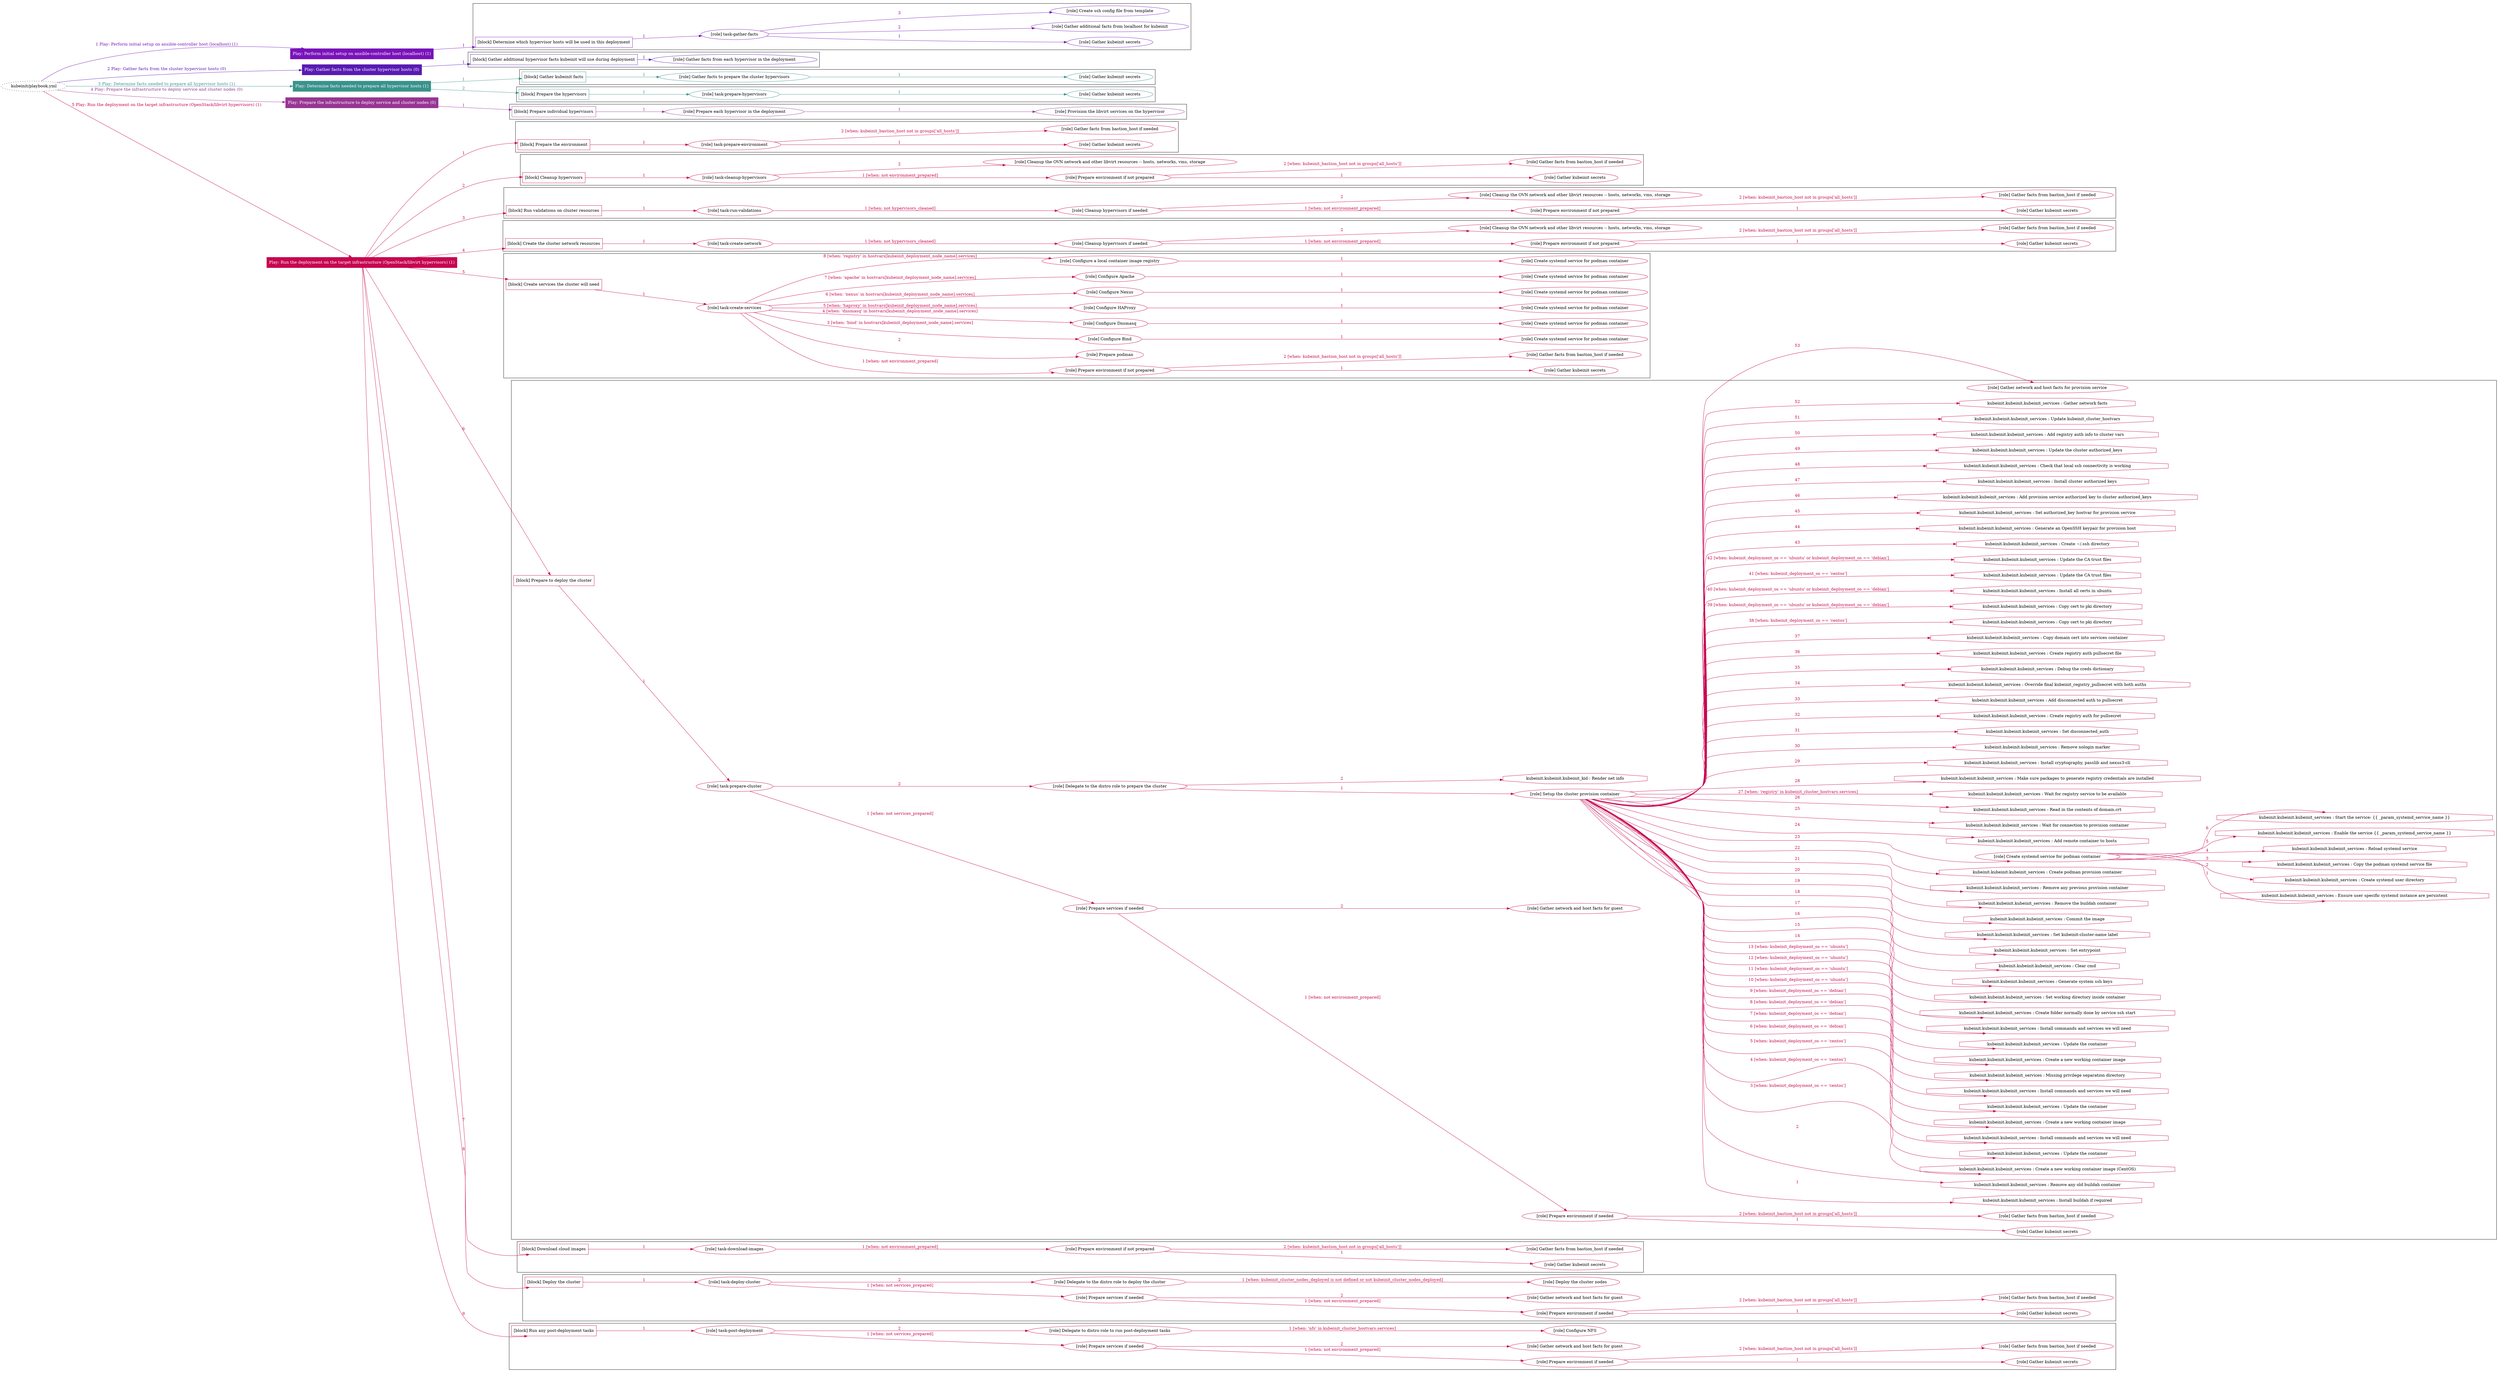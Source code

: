 digraph {
	graph [concentrate=true ordering=in rankdir=LR ratio=fill]
	edge [esep=5 sep=10]
	"kubeinit/playbook.yml" [URL="/home/runner/work/kubeinit/kubeinit/kubeinit/playbook.yml" id=playbook_34fb98e2 style=dotted]
	"kubeinit/playbook.yml" -> play_e362f7c5 [label="1 Play: Perform initial setup on ansible-controller host (localhost) (1)" color="#7912ba" fontcolor="#7912ba" id=edge_play_e362f7c5 labeltooltip="1 Play: Perform initial setup on ansible-controller host (localhost) (1)" tooltip="1 Play: Perform initial setup on ansible-controller host (localhost) (1)"]
	subgraph "Play: Perform initial setup on ansible-controller host (localhost) (1)" {
		play_e362f7c5 [label="Play: Perform initial setup on ansible-controller host (localhost) (1)" URL="/home/runner/work/kubeinit/kubeinit/kubeinit/playbook.yml" color="#7912ba" fontcolor="#ffffff" id=play_e362f7c5 shape=box style=filled tooltip=localhost]
		play_e362f7c5 -> block_ef1420f0 [label=1 color="#7912ba" fontcolor="#7912ba" id=edge_block_ef1420f0 labeltooltip=1 tooltip=1]
		subgraph cluster_block_ef1420f0 {
			block_ef1420f0 [label="[block] Determine which hypervisor hosts will be used in this deployment" URL="/home/runner/work/kubeinit/kubeinit/kubeinit/playbook.yml" color="#7912ba" id=block_ef1420f0 labeltooltip="Determine which hypervisor hosts will be used in this deployment" shape=box tooltip="Determine which hypervisor hosts will be used in this deployment"]
			block_ef1420f0 -> role_880addb6 [label="1 " color="#7912ba" fontcolor="#7912ba" id=edge_role_880addb6 labeltooltip="1 " tooltip="1 "]
			subgraph "task-gather-facts" {
				role_880addb6 [label="[role] task-gather-facts" URL="/home/runner/work/kubeinit/kubeinit/kubeinit/playbook.yml" color="#7912ba" id=role_880addb6 tooltip="task-gather-facts"]
				role_880addb6 -> role_10b53cdd [label="1 " color="#7912ba" fontcolor="#7912ba" id=edge_role_10b53cdd labeltooltip="1 " tooltip="1 "]
				subgraph "Gather kubeinit secrets" {
					role_10b53cdd [label="[role] Gather kubeinit secrets" URL="/home/runner/.ansible/collections/ansible_collections/kubeinit/kubeinit/roles/kubeinit_prepare/tasks/build_hypervisors_group.yml" color="#7912ba" id=role_10b53cdd tooltip="Gather kubeinit secrets"]
				}
				role_880addb6 -> role_1d549611 [label="2 " color="#7912ba" fontcolor="#7912ba" id=edge_role_1d549611 labeltooltip="2 " tooltip="2 "]
				subgraph "Gather additional facts from localhost for kubeinit" {
					role_1d549611 [label="[role] Gather additional facts from localhost for kubeinit" URL="/home/runner/.ansible/collections/ansible_collections/kubeinit/kubeinit/roles/kubeinit_prepare/tasks/build_hypervisors_group.yml" color="#7912ba" id=role_1d549611 tooltip="Gather additional facts from localhost for kubeinit"]
				}
				role_880addb6 -> role_e4bfc58c [label="3 " color="#7912ba" fontcolor="#7912ba" id=edge_role_e4bfc58c labeltooltip="3 " tooltip="3 "]
				subgraph "Create ssh config file from template" {
					role_e4bfc58c [label="[role] Create ssh config file from template" URL="/home/runner/.ansible/collections/ansible_collections/kubeinit/kubeinit/roles/kubeinit_prepare/tasks/build_hypervisors_group.yml" color="#7912ba" id=role_e4bfc58c tooltip="Create ssh config file from template"]
				}
			}
		}
	}
	"kubeinit/playbook.yml" -> play_7b1526b0 [label="2 Play: Gather facts from the cluster hypervisor hosts (0)" color="#591ab2" fontcolor="#591ab2" id=edge_play_7b1526b0 labeltooltip="2 Play: Gather facts from the cluster hypervisor hosts (0)" tooltip="2 Play: Gather facts from the cluster hypervisor hosts (0)"]
	subgraph "Play: Gather facts from the cluster hypervisor hosts (0)" {
		play_7b1526b0 [label="Play: Gather facts from the cluster hypervisor hosts (0)" URL="/home/runner/work/kubeinit/kubeinit/kubeinit/playbook.yml" color="#591ab2" fontcolor="#ffffff" id=play_7b1526b0 shape=box style=filled tooltip="Play: Gather facts from the cluster hypervisor hosts (0)"]
		play_7b1526b0 -> block_1ff0341e [label=1 color="#591ab2" fontcolor="#591ab2" id=edge_block_1ff0341e labeltooltip=1 tooltip=1]
		subgraph cluster_block_1ff0341e {
			block_1ff0341e [label="[block] Gather additional hypervisor facts kubeinit will use during deployment" URL="/home/runner/work/kubeinit/kubeinit/kubeinit/playbook.yml" color="#591ab2" id=block_1ff0341e labeltooltip="Gather additional hypervisor facts kubeinit will use during deployment" shape=box tooltip="Gather additional hypervisor facts kubeinit will use during deployment"]
			block_1ff0341e -> role_c6d2bd55 [label="1 " color="#591ab2" fontcolor="#591ab2" id=edge_role_c6d2bd55 labeltooltip="1 " tooltip="1 "]
			subgraph "Gather facts from each hypervisor in the deployment" {
				role_c6d2bd55 [label="[role] Gather facts from each hypervisor in the deployment" URL="/home/runner/work/kubeinit/kubeinit/kubeinit/playbook.yml" color="#591ab2" id=role_c6d2bd55 tooltip="Gather facts from each hypervisor in the deployment"]
			}
		}
	}
	"kubeinit/playbook.yml" -> play_7260ab21 [label="3 Play: Determine facts needed to prepare all hypervisor hosts (1)" color="#39938b" fontcolor="#39938b" id=edge_play_7260ab21 labeltooltip="3 Play: Determine facts needed to prepare all hypervisor hosts (1)" tooltip="3 Play: Determine facts needed to prepare all hypervisor hosts (1)"]
	subgraph "Play: Determine facts needed to prepare all hypervisor hosts (1)" {
		play_7260ab21 [label="Play: Determine facts needed to prepare all hypervisor hosts (1)" URL="/home/runner/work/kubeinit/kubeinit/kubeinit/playbook.yml" color="#39938b" fontcolor="#ffffff" id=play_7260ab21 shape=box style=filled tooltip=localhost]
		play_7260ab21 -> block_d56dbde0 [label=1 color="#39938b" fontcolor="#39938b" id=edge_block_d56dbde0 labeltooltip=1 tooltip=1]
		subgraph cluster_block_d56dbde0 {
			block_d56dbde0 [label="[block] Gather kubeinit facts" URL="/home/runner/work/kubeinit/kubeinit/kubeinit/playbook.yml" color="#39938b" id=block_d56dbde0 labeltooltip="Gather kubeinit facts" shape=box tooltip="Gather kubeinit facts"]
			block_d56dbde0 -> role_ab2b4277 [label="1 " color="#39938b" fontcolor="#39938b" id=edge_role_ab2b4277 labeltooltip="1 " tooltip="1 "]
			subgraph "Gather facts to prepare the cluster hypervisors" {
				role_ab2b4277 [label="[role] Gather facts to prepare the cluster hypervisors" URL="/home/runner/work/kubeinit/kubeinit/kubeinit/playbook.yml" color="#39938b" id=role_ab2b4277 tooltip="Gather facts to prepare the cluster hypervisors"]
				role_ab2b4277 -> role_7f4bf9fc [label="1 " color="#39938b" fontcolor="#39938b" id=edge_role_7f4bf9fc labeltooltip="1 " tooltip="1 "]
				subgraph "Gather kubeinit secrets" {
					role_7f4bf9fc [label="[role] Gather kubeinit secrets" URL="/home/runner/.ansible/collections/ansible_collections/kubeinit/kubeinit/roles/kubeinit_prepare/tasks/gather_kubeinit_facts.yml" color="#39938b" id=role_7f4bf9fc tooltip="Gather kubeinit secrets"]
				}
			}
		}
		play_7260ab21 -> block_9a0f97d4 [label=2 color="#39938b" fontcolor="#39938b" id=edge_block_9a0f97d4 labeltooltip=2 tooltip=2]
		subgraph cluster_block_9a0f97d4 {
			block_9a0f97d4 [label="[block] Prepare the hypervisors" URL="/home/runner/work/kubeinit/kubeinit/kubeinit/playbook.yml" color="#39938b" id=block_9a0f97d4 labeltooltip="Prepare the hypervisors" shape=box tooltip="Prepare the hypervisors"]
			block_9a0f97d4 -> role_46ddf7d2 [label="1 " color="#39938b" fontcolor="#39938b" id=edge_role_46ddf7d2 labeltooltip="1 " tooltip="1 "]
			subgraph "task-prepare-hypervisors" {
				role_46ddf7d2 [label="[role] task-prepare-hypervisors" URL="/home/runner/work/kubeinit/kubeinit/kubeinit/playbook.yml" color="#39938b" id=role_46ddf7d2 tooltip="task-prepare-hypervisors"]
				role_46ddf7d2 -> role_918f2605 [label="1 " color="#39938b" fontcolor="#39938b" id=edge_role_918f2605 labeltooltip="1 " tooltip="1 "]
				subgraph "Gather kubeinit secrets" {
					role_918f2605 [label="[role] Gather kubeinit secrets" URL="/home/runner/.ansible/collections/ansible_collections/kubeinit/kubeinit/roles/kubeinit_prepare/tasks/gather_kubeinit_facts.yml" color="#39938b" id=role_918f2605 tooltip="Gather kubeinit secrets"]
				}
			}
		}
	}
	"kubeinit/playbook.yml" -> play_5449f0c8 [label="4 Play: Prepare the infrastructure to deploy service and cluster nodes (0)" color="#973593" fontcolor="#973593" id=edge_play_5449f0c8 labeltooltip="4 Play: Prepare the infrastructure to deploy service and cluster nodes (0)" tooltip="4 Play: Prepare the infrastructure to deploy service and cluster nodes (0)"]
	subgraph "Play: Prepare the infrastructure to deploy service and cluster nodes (0)" {
		play_5449f0c8 [label="Play: Prepare the infrastructure to deploy service and cluster nodes (0)" URL="/home/runner/work/kubeinit/kubeinit/kubeinit/playbook.yml" color="#973593" fontcolor="#ffffff" id=play_5449f0c8 shape=box style=filled tooltip="Play: Prepare the infrastructure to deploy service and cluster nodes (0)"]
		play_5449f0c8 -> block_385bf4a0 [label=1 color="#973593" fontcolor="#973593" id=edge_block_385bf4a0 labeltooltip=1 tooltip=1]
		subgraph cluster_block_385bf4a0 {
			block_385bf4a0 [label="[block] Prepare individual hypervisors" URL="/home/runner/work/kubeinit/kubeinit/kubeinit/playbook.yml" color="#973593" id=block_385bf4a0 labeltooltip="Prepare individual hypervisors" shape=box tooltip="Prepare individual hypervisors"]
			block_385bf4a0 -> role_ed91bd3a [label="1 " color="#973593" fontcolor="#973593" id=edge_role_ed91bd3a labeltooltip="1 " tooltip="1 "]
			subgraph "Prepare each hypervisor in the deployment" {
				role_ed91bd3a [label="[role] Prepare each hypervisor in the deployment" URL="/home/runner/work/kubeinit/kubeinit/kubeinit/playbook.yml" color="#973593" id=role_ed91bd3a tooltip="Prepare each hypervisor in the deployment"]
				role_ed91bd3a -> role_f4d49d3a [label="1 " color="#973593" fontcolor="#973593" id=edge_role_f4d49d3a labeltooltip="1 " tooltip="1 "]
				subgraph "Provision the libvirt services on the hypervisor" {
					role_f4d49d3a [label="[role] Provision the libvirt services on the hypervisor" URL="/home/runner/.ansible/collections/ansible_collections/kubeinit/kubeinit/roles/kubeinit_prepare/tasks/prepare_hypervisor.yml" color="#973593" id=role_f4d49d3a tooltip="Provision the libvirt services on the hypervisor"]
				}
			}
		}
	}
	"kubeinit/playbook.yml" -> play_c155d6dd [label="5 Play: Run the deployment on the target infrastructure (OpenStack/libvirt hypervisors) (1)" color="#c70550" fontcolor="#c70550" id=edge_play_c155d6dd labeltooltip="5 Play: Run the deployment on the target infrastructure (OpenStack/libvirt hypervisors) (1)" tooltip="5 Play: Run the deployment on the target infrastructure (OpenStack/libvirt hypervisors) (1)"]
	subgraph "Play: Run the deployment on the target infrastructure (OpenStack/libvirt hypervisors) (1)" {
		play_c155d6dd [label="Play: Run the deployment on the target infrastructure (OpenStack/libvirt hypervisors) (1)" URL="/home/runner/work/kubeinit/kubeinit/kubeinit/playbook.yml" color="#c70550" fontcolor="#ffffff" id=play_c155d6dd shape=box style=filled tooltip=localhost]
		play_c155d6dd -> block_3e3c382e [label=1 color="#c70550" fontcolor="#c70550" id=edge_block_3e3c382e labeltooltip=1 tooltip=1]
		subgraph cluster_block_3e3c382e {
			block_3e3c382e [label="[block] Prepare the environment" URL="/home/runner/work/kubeinit/kubeinit/kubeinit/playbook.yml" color="#c70550" id=block_3e3c382e labeltooltip="Prepare the environment" shape=box tooltip="Prepare the environment"]
			block_3e3c382e -> role_b104f9a9 [label="1 " color="#c70550" fontcolor="#c70550" id=edge_role_b104f9a9 labeltooltip="1 " tooltip="1 "]
			subgraph "task-prepare-environment" {
				role_b104f9a9 [label="[role] task-prepare-environment" URL="/home/runner/work/kubeinit/kubeinit/kubeinit/playbook.yml" color="#c70550" id=role_b104f9a9 tooltip="task-prepare-environment"]
				role_b104f9a9 -> role_0544af8c [label="1 " color="#c70550" fontcolor="#c70550" id=edge_role_0544af8c labeltooltip="1 " tooltip="1 "]
				subgraph "Gather kubeinit secrets" {
					role_0544af8c [label="[role] Gather kubeinit secrets" URL="/home/runner/.ansible/collections/ansible_collections/kubeinit/kubeinit/roles/kubeinit_prepare/tasks/gather_kubeinit_facts.yml" color="#c70550" id=role_0544af8c tooltip="Gather kubeinit secrets"]
				}
				role_b104f9a9 -> role_1aa1d491 [label="2 [when: kubeinit_bastion_host not in groups['all_hosts']]" color="#c70550" fontcolor="#c70550" id=edge_role_1aa1d491 labeltooltip="2 [when: kubeinit_bastion_host not in groups['all_hosts']]" tooltip="2 [when: kubeinit_bastion_host not in groups['all_hosts']]"]
				subgraph "Gather facts from bastion_host if needed" {
					role_1aa1d491 [label="[role] Gather facts from bastion_host if needed" URL="/home/runner/.ansible/collections/ansible_collections/kubeinit/kubeinit/roles/kubeinit_prepare/tasks/main.yml" color="#c70550" id=role_1aa1d491 tooltip="Gather facts from bastion_host if needed"]
				}
			}
		}
		play_c155d6dd -> block_3c26f12c [label=2 color="#c70550" fontcolor="#c70550" id=edge_block_3c26f12c labeltooltip=2 tooltip=2]
		subgraph cluster_block_3c26f12c {
			block_3c26f12c [label="[block] Cleanup hypervisors" URL="/home/runner/work/kubeinit/kubeinit/kubeinit/playbook.yml" color="#c70550" id=block_3c26f12c labeltooltip="Cleanup hypervisors" shape=box tooltip="Cleanup hypervisors"]
			block_3c26f12c -> role_aeb32db4 [label="1 " color="#c70550" fontcolor="#c70550" id=edge_role_aeb32db4 labeltooltip="1 " tooltip="1 "]
			subgraph "task-cleanup-hypervisors" {
				role_aeb32db4 [label="[role] task-cleanup-hypervisors" URL="/home/runner/work/kubeinit/kubeinit/kubeinit/playbook.yml" color="#c70550" id=role_aeb32db4 tooltip="task-cleanup-hypervisors"]
				role_aeb32db4 -> role_a464524a [label="1 [when: not environment_prepared]" color="#c70550" fontcolor="#c70550" id=edge_role_a464524a labeltooltip="1 [when: not environment_prepared]" tooltip="1 [when: not environment_prepared]"]
				subgraph "Prepare environment if not prepared" {
					role_a464524a [label="[role] Prepare environment if not prepared" URL="/home/runner/.ansible/collections/ansible_collections/kubeinit/kubeinit/roles/kubeinit_libvirt/tasks/cleanup_hypervisors.yml" color="#c70550" id=role_a464524a tooltip="Prepare environment if not prepared"]
					role_a464524a -> role_c0b793f3 [label="1 " color="#c70550" fontcolor="#c70550" id=edge_role_c0b793f3 labeltooltip="1 " tooltip="1 "]
					subgraph "Gather kubeinit secrets" {
						role_c0b793f3 [label="[role] Gather kubeinit secrets" URL="/home/runner/.ansible/collections/ansible_collections/kubeinit/kubeinit/roles/kubeinit_prepare/tasks/gather_kubeinit_facts.yml" color="#c70550" id=role_c0b793f3 tooltip="Gather kubeinit secrets"]
					}
					role_a464524a -> role_0c154a9c [label="2 [when: kubeinit_bastion_host not in groups['all_hosts']]" color="#c70550" fontcolor="#c70550" id=edge_role_0c154a9c labeltooltip="2 [when: kubeinit_bastion_host not in groups['all_hosts']]" tooltip="2 [when: kubeinit_bastion_host not in groups['all_hosts']]"]
					subgraph "Gather facts from bastion_host if needed" {
						role_0c154a9c [label="[role] Gather facts from bastion_host if needed" URL="/home/runner/.ansible/collections/ansible_collections/kubeinit/kubeinit/roles/kubeinit_prepare/tasks/main.yml" color="#c70550" id=role_0c154a9c tooltip="Gather facts from bastion_host if needed"]
					}
				}
				role_aeb32db4 -> role_b1f4e95c [label="2 " color="#c70550" fontcolor="#c70550" id=edge_role_b1f4e95c labeltooltip="2 " tooltip="2 "]
				subgraph "Cleanup the OVN network and other libvirt resources -- hosts, networks, vms, storage" {
					role_b1f4e95c [label="[role] Cleanup the OVN network and other libvirt resources -- hosts, networks, vms, storage" URL="/home/runner/.ansible/collections/ansible_collections/kubeinit/kubeinit/roles/kubeinit_libvirt/tasks/cleanup_hypervisors.yml" color="#c70550" id=role_b1f4e95c tooltip="Cleanup the OVN network and other libvirt resources -- hosts, networks, vms, storage"]
				}
			}
		}
		play_c155d6dd -> block_63bef5f7 [label=3 color="#c70550" fontcolor="#c70550" id=edge_block_63bef5f7 labeltooltip=3 tooltip=3]
		subgraph cluster_block_63bef5f7 {
			block_63bef5f7 [label="[block] Run validations on cluster resources" URL="/home/runner/work/kubeinit/kubeinit/kubeinit/playbook.yml" color="#c70550" id=block_63bef5f7 labeltooltip="Run validations on cluster resources" shape=box tooltip="Run validations on cluster resources"]
			block_63bef5f7 -> role_86d22ac2 [label="1 " color="#c70550" fontcolor="#c70550" id=edge_role_86d22ac2 labeltooltip="1 " tooltip="1 "]
			subgraph "task-run-validations" {
				role_86d22ac2 [label="[role] task-run-validations" URL="/home/runner/work/kubeinit/kubeinit/kubeinit/playbook.yml" color="#c70550" id=role_86d22ac2 tooltip="task-run-validations"]
				role_86d22ac2 -> role_3dd8b5d1 [label="1 [when: not hypervisors_cleaned]" color="#c70550" fontcolor="#c70550" id=edge_role_3dd8b5d1 labeltooltip="1 [when: not hypervisors_cleaned]" tooltip="1 [when: not hypervisors_cleaned]"]
				subgraph "Cleanup hypervisors if needed" {
					role_3dd8b5d1 [label="[role] Cleanup hypervisors if needed" URL="/home/runner/.ansible/collections/ansible_collections/kubeinit/kubeinit/roles/kubeinit_validations/tasks/main.yml" color="#c70550" id=role_3dd8b5d1 tooltip="Cleanup hypervisors if needed"]
					role_3dd8b5d1 -> role_19d0dbbb [label="1 [when: not environment_prepared]" color="#c70550" fontcolor="#c70550" id=edge_role_19d0dbbb labeltooltip="1 [when: not environment_prepared]" tooltip="1 [when: not environment_prepared]"]
					subgraph "Prepare environment if not prepared" {
						role_19d0dbbb [label="[role] Prepare environment if not prepared" URL="/home/runner/.ansible/collections/ansible_collections/kubeinit/kubeinit/roles/kubeinit_libvirt/tasks/cleanup_hypervisors.yml" color="#c70550" id=role_19d0dbbb tooltip="Prepare environment if not prepared"]
						role_19d0dbbb -> role_d4f88773 [label="1 " color="#c70550" fontcolor="#c70550" id=edge_role_d4f88773 labeltooltip="1 " tooltip="1 "]
						subgraph "Gather kubeinit secrets" {
							role_d4f88773 [label="[role] Gather kubeinit secrets" URL="/home/runner/.ansible/collections/ansible_collections/kubeinit/kubeinit/roles/kubeinit_prepare/tasks/gather_kubeinit_facts.yml" color="#c70550" id=role_d4f88773 tooltip="Gather kubeinit secrets"]
						}
						role_19d0dbbb -> role_4efac2bd [label="2 [when: kubeinit_bastion_host not in groups['all_hosts']]" color="#c70550" fontcolor="#c70550" id=edge_role_4efac2bd labeltooltip="2 [when: kubeinit_bastion_host not in groups['all_hosts']]" tooltip="2 [when: kubeinit_bastion_host not in groups['all_hosts']]"]
						subgraph "Gather facts from bastion_host if needed" {
							role_4efac2bd [label="[role] Gather facts from bastion_host if needed" URL="/home/runner/.ansible/collections/ansible_collections/kubeinit/kubeinit/roles/kubeinit_prepare/tasks/main.yml" color="#c70550" id=role_4efac2bd tooltip="Gather facts from bastion_host if needed"]
						}
					}
					role_3dd8b5d1 -> role_50b2b8cf [label="2 " color="#c70550" fontcolor="#c70550" id=edge_role_50b2b8cf labeltooltip="2 " tooltip="2 "]
					subgraph "Cleanup the OVN network and other libvirt resources -- hosts, networks, vms, storage" {
						role_50b2b8cf [label="[role] Cleanup the OVN network and other libvirt resources -- hosts, networks, vms, storage" URL="/home/runner/.ansible/collections/ansible_collections/kubeinit/kubeinit/roles/kubeinit_libvirt/tasks/cleanup_hypervisors.yml" color="#c70550" id=role_50b2b8cf tooltip="Cleanup the OVN network and other libvirt resources -- hosts, networks, vms, storage"]
					}
				}
			}
		}
		play_c155d6dd -> block_8df55b72 [label=4 color="#c70550" fontcolor="#c70550" id=edge_block_8df55b72 labeltooltip=4 tooltip=4]
		subgraph cluster_block_8df55b72 {
			block_8df55b72 [label="[block] Create the cluster network resources" URL="/home/runner/work/kubeinit/kubeinit/kubeinit/playbook.yml" color="#c70550" id=block_8df55b72 labeltooltip="Create the cluster network resources" shape=box tooltip="Create the cluster network resources"]
			block_8df55b72 -> role_30744739 [label="1 " color="#c70550" fontcolor="#c70550" id=edge_role_30744739 labeltooltip="1 " tooltip="1 "]
			subgraph "task-create-network" {
				role_30744739 [label="[role] task-create-network" URL="/home/runner/work/kubeinit/kubeinit/kubeinit/playbook.yml" color="#c70550" id=role_30744739 tooltip="task-create-network"]
				role_30744739 -> role_ae49e58c [label="1 [when: not hypervisors_cleaned]" color="#c70550" fontcolor="#c70550" id=edge_role_ae49e58c labeltooltip="1 [when: not hypervisors_cleaned]" tooltip="1 [when: not hypervisors_cleaned]"]
				subgraph "Cleanup hypervisors if needed" {
					role_ae49e58c [label="[role] Cleanup hypervisors if needed" URL="/home/runner/.ansible/collections/ansible_collections/kubeinit/kubeinit/roles/kubeinit_libvirt/tasks/create_network.yml" color="#c70550" id=role_ae49e58c tooltip="Cleanup hypervisors if needed"]
					role_ae49e58c -> role_25556a54 [label="1 [when: not environment_prepared]" color="#c70550" fontcolor="#c70550" id=edge_role_25556a54 labeltooltip="1 [when: not environment_prepared]" tooltip="1 [when: not environment_prepared]"]
					subgraph "Prepare environment if not prepared" {
						role_25556a54 [label="[role] Prepare environment if not prepared" URL="/home/runner/.ansible/collections/ansible_collections/kubeinit/kubeinit/roles/kubeinit_libvirt/tasks/cleanup_hypervisors.yml" color="#c70550" id=role_25556a54 tooltip="Prepare environment if not prepared"]
						role_25556a54 -> role_dfc79990 [label="1 " color="#c70550" fontcolor="#c70550" id=edge_role_dfc79990 labeltooltip="1 " tooltip="1 "]
						subgraph "Gather kubeinit secrets" {
							role_dfc79990 [label="[role] Gather kubeinit secrets" URL="/home/runner/.ansible/collections/ansible_collections/kubeinit/kubeinit/roles/kubeinit_prepare/tasks/gather_kubeinit_facts.yml" color="#c70550" id=role_dfc79990 tooltip="Gather kubeinit secrets"]
						}
						role_25556a54 -> role_f5297264 [label="2 [when: kubeinit_bastion_host not in groups['all_hosts']]" color="#c70550" fontcolor="#c70550" id=edge_role_f5297264 labeltooltip="2 [when: kubeinit_bastion_host not in groups['all_hosts']]" tooltip="2 [when: kubeinit_bastion_host not in groups['all_hosts']]"]
						subgraph "Gather facts from bastion_host if needed" {
							role_f5297264 [label="[role] Gather facts from bastion_host if needed" URL="/home/runner/.ansible/collections/ansible_collections/kubeinit/kubeinit/roles/kubeinit_prepare/tasks/main.yml" color="#c70550" id=role_f5297264 tooltip="Gather facts from bastion_host if needed"]
						}
					}
					role_ae49e58c -> role_e07ef3bc [label="2 " color="#c70550" fontcolor="#c70550" id=edge_role_e07ef3bc labeltooltip="2 " tooltip="2 "]
					subgraph "Cleanup the OVN network and other libvirt resources -- hosts, networks, vms, storage" {
						role_e07ef3bc [label="[role] Cleanup the OVN network and other libvirt resources -- hosts, networks, vms, storage" URL="/home/runner/.ansible/collections/ansible_collections/kubeinit/kubeinit/roles/kubeinit_libvirt/tasks/cleanup_hypervisors.yml" color="#c70550" id=role_e07ef3bc tooltip="Cleanup the OVN network and other libvirt resources -- hosts, networks, vms, storage"]
					}
				}
			}
		}
		play_c155d6dd -> block_f69b0827 [label=5 color="#c70550" fontcolor="#c70550" id=edge_block_f69b0827 labeltooltip=5 tooltip=5]
		subgraph cluster_block_f69b0827 {
			block_f69b0827 [label="[block] Create services the cluster will need" URL="/home/runner/work/kubeinit/kubeinit/kubeinit/playbook.yml" color="#c70550" id=block_f69b0827 labeltooltip="Create services the cluster will need" shape=box tooltip="Create services the cluster will need"]
			block_f69b0827 -> role_da55073c [label="1 " color="#c70550" fontcolor="#c70550" id=edge_role_da55073c labeltooltip="1 " tooltip="1 "]
			subgraph "task-create-services" {
				role_da55073c [label="[role] task-create-services" URL="/home/runner/work/kubeinit/kubeinit/kubeinit/playbook.yml" color="#c70550" id=role_da55073c tooltip="task-create-services"]
				role_da55073c -> role_6864d1e3 [label="1 [when: not environment_prepared]" color="#c70550" fontcolor="#c70550" id=edge_role_6864d1e3 labeltooltip="1 [when: not environment_prepared]" tooltip="1 [when: not environment_prepared]"]
				subgraph "Prepare environment if not prepared" {
					role_6864d1e3 [label="[role] Prepare environment if not prepared" URL="/home/runner/.ansible/collections/ansible_collections/kubeinit/kubeinit/roles/kubeinit_services/tasks/main.yml" color="#c70550" id=role_6864d1e3 tooltip="Prepare environment if not prepared"]
					role_6864d1e3 -> role_811ef19f [label="1 " color="#c70550" fontcolor="#c70550" id=edge_role_811ef19f labeltooltip="1 " tooltip="1 "]
					subgraph "Gather kubeinit secrets" {
						role_811ef19f [label="[role] Gather kubeinit secrets" URL="/home/runner/.ansible/collections/ansible_collections/kubeinit/kubeinit/roles/kubeinit_prepare/tasks/gather_kubeinit_facts.yml" color="#c70550" id=role_811ef19f tooltip="Gather kubeinit secrets"]
					}
					role_6864d1e3 -> role_89c17514 [label="2 [when: kubeinit_bastion_host not in groups['all_hosts']]" color="#c70550" fontcolor="#c70550" id=edge_role_89c17514 labeltooltip="2 [when: kubeinit_bastion_host not in groups['all_hosts']]" tooltip="2 [when: kubeinit_bastion_host not in groups['all_hosts']]"]
					subgraph "Gather facts from bastion_host if needed" {
						role_89c17514 [label="[role] Gather facts from bastion_host if needed" URL="/home/runner/.ansible/collections/ansible_collections/kubeinit/kubeinit/roles/kubeinit_prepare/tasks/main.yml" color="#c70550" id=role_89c17514 tooltip="Gather facts from bastion_host if needed"]
					}
				}
				role_da55073c -> role_9a2c2ae1 [label="2 " color="#c70550" fontcolor="#c70550" id=edge_role_9a2c2ae1 labeltooltip="2 " tooltip="2 "]
				subgraph "Prepare podman" {
					role_9a2c2ae1 [label="[role] Prepare podman" URL="/home/runner/.ansible/collections/ansible_collections/kubeinit/kubeinit/roles/kubeinit_services/tasks/00_create_service_pod.yml" color="#c70550" id=role_9a2c2ae1 tooltip="Prepare podman"]
				}
				role_da55073c -> role_fa521cb8 [label="3 [when: 'bind' in hostvars[kubeinit_deployment_node_name].services]" color="#c70550" fontcolor="#c70550" id=edge_role_fa521cb8 labeltooltip="3 [when: 'bind' in hostvars[kubeinit_deployment_node_name].services]" tooltip="3 [when: 'bind' in hostvars[kubeinit_deployment_node_name].services]"]
				subgraph "Configure Bind" {
					role_fa521cb8 [label="[role] Configure Bind" URL="/home/runner/.ansible/collections/ansible_collections/kubeinit/kubeinit/roles/kubeinit_services/tasks/start_services_containers.yml" color="#c70550" id=role_fa521cb8 tooltip="Configure Bind"]
					role_fa521cb8 -> role_7a294b19 [label="1 " color="#c70550" fontcolor="#c70550" id=edge_role_7a294b19 labeltooltip="1 " tooltip="1 "]
					subgraph "Create systemd service for podman container" {
						role_7a294b19 [label="[role] Create systemd service for podman container" URL="/home/runner/.ansible/collections/ansible_collections/kubeinit/kubeinit/roles/kubeinit_bind/tasks/main.yml" color="#c70550" id=role_7a294b19 tooltip="Create systemd service for podman container"]
					}
				}
				role_da55073c -> role_95319224 [label="4 [when: 'dnsmasq' in hostvars[kubeinit_deployment_node_name].services]" color="#c70550" fontcolor="#c70550" id=edge_role_95319224 labeltooltip="4 [when: 'dnsmasq' in hostvars[kubeinit_deployment_node_name].services]" tooltip="4 [when: 'dnsmasq' in hostvars[kubeinit_deployment_node_name].services]"]
				subgraph "Configure Dnsmasq" {
					role_95319224 [label="[role] Configure Dnsmasq" URL="/home/runner/.ansible/collections/ansible_collections/kubeinit/kubeinit/roles/kubeinit_services/tasks/start_services_containers.yml" color="#c70550" id=role_95319224 tooltip="Configure Dnsmasq"]
					role_95319224 -> role_6eb68f9f [label="1 " color="#c70550" fontcolor="#c70550" id=edge_role_6eb68f9f labeltooltip="1 " tooltip="1 "]
					subgraph "Create systemd service for podman container" {
						role_6eb68f9f [label="[role] Create systemd service for podman container" URL="/home/runner/.ansible/collections/ansible_collections/kubeinit/kubeinit/roles/kubeinit_dnsmasq/tasks/main.yml" color="#c70550" id=role_6eb68f9f tooltip="Create systemd service for podman container"]
					}
				}
				role_da55073c -> role_405642c6 [label="5 [when: 'haproxy' in hostvars[kubeinit_deployment_node_name].services]" color="#c70550" fontcolor="#c70550" id=edge_role_405642c6 labeltooltip="5 [when: 'haproxy' in hostvars[kubeinit_deployment_node_name].services]" tooltip="5 [when: 'haproxy' in hostvars[kubeinit_deployment_node_name].services]"]
				subgraph "Configure HAProxy" {
					role_405642c6 [label="[role] Configure HAProxy" URL="/home/runner/.ansible/collections/ansible_collections/kubeinit/kubeinit/roles/kubeinit_services/tasks/start_services_containers.yml" color="#c70550" id=role_405642c6 tooltip="Configure HAProxy"]
					role_405642c6 -> role_0d173c38 [label="1 " color="#c70550" fontcolor="#c70550" id=edge_role_0d173c38 labeltooltip="1 " tooltip="1 "]
					subgraph "Create systemd service for podman container" {
						role_0d173c38 [label="[role] Create systemd service for podman container" URL="/home/runner/.ansible/collections/ansible_collections/kubeinit/kubeinit/roles/kubeinit_haproxy/tasks/main.yml" color="#c70550" id=role_0d173c38 tooltip="Create systemd service for podman container"]
					}
				}
				role_da55073c -> role_d596445d [label="6 [when: 'nexus' in hostvars[kubeinit_deployment_node_name].services]" color="#c70550" fontcolor="#c70550" id=edge_role_d596445d labeltooltip="6 [when: 'nexus' in hostvars[kubeinit_deployment_node_name].services]" tooltip="6 [when: 'nexus' in hostvars[kubeinit_deployment_node_name].services]"]
				subgraph "Configure Nexus" {
					role_d596445d [label="[role] Configure Nexus" URL="/home/runner/.ansible/collections/ansible_collections/kubeinit/kubeinit/roles/kubeinit_services/tasks/start_services_containers.yml" color="#c70550" id=role_d596445d tooltip="Configure Nexus"]
					role_d596445d -> role_f5e9cf2e [label="1 " color="#c70550" fontcolor="#c70550" id=edge_role_f5e9cf2e labeltooltip="1 " tooltip="1 "]
					subgraph "Create systemd service for podman container" {
						role_f5e9cf2e [label="[role] Create systemd service for podman container" URL="/home/runner/.ansible/collections/ansible_collections/kubeinit/kubeinit/roles/kubeinit_nexus/tasks/main.yml" color="#c70550" id=role_f5e9cf2e tooltip="Create systemd service for podman container"]
					}
				}
				role_da55073c -> role_55451cb9 [label="7 [when: 'apache' in hostvars[kubeinit_deployment_node_name].services]" color="#c70550" fontcolor="#c70550" id=edge_role_55451cb9 labeltooltip="7 [when: 'apache' in hostvars[kubeinit_deployment_node_name].services]" tooltip="7 [when: 'apache' in hostvars[kubeinit_deployment_node_name].services]"]
				subgraph "Configure Apache" {
					role_55451cb9 [label="[role] Configure Apache" URL="/home/runner/.ansible/collections/ansible_collections/kubeinit/kubeinit/roles/kubeinit_services/tasks/start_services_containers.yml" color="#c70550" id=role_55451cb9 tooltip="Configure Apache"]
					role_55451cb9 -> role_7b862662 [label="1 " color="#c70550" fontcolor="#c70550" id=edge_role_7b862662 labeltooltip="1 " tooltip="1 "]
					subgraph "Create systemd service for podman container" {
						role_7b862662 [label="[role] Create systemd service for podman container" URL="/home/runner/.ansible/collections/ansible_collections/kubeinit/kubeinit/roles/kubeinit_apache/tasks/main.yml" color="#c70550" id=role_7b862662 tooltip="Create systemd service for podman container"]
					}
				}
				role_da55073c -> role_3af0de48 [label="8 [when: 'registry' in hostvars[kubeinit_deployment_node_name].services]" color="#c70550" fontcolor="#c70550" id=edge_role_3af0de48 labeltooltip="8 [when: 'registry' in hostvars[kubeinit_deployment_node_name].services]" tooltip="8 [when: 'registry' in hostvars[kubeinit_deployment_node_name].services]"]
				subgraph "Configure a local container image registry" {
					role_3af0de48 [label="[role] Configure a local container image registry" URL="/home/runner/.ansible/collections/ansible_collections/kubeinit/kubeinit/roles/kubeinit_services/tasks/start_services_containers.yml" color="#c70550" id=role_3af0de48 tooltip="Configure a local container image registry"]
					role_3af0de48 -> role_8ab549f5 [label="1 " color="#c70550" fontcolor="#c70550" id=edge_role_8ab549f5 labeltooltip="1 " tooltip="1 "]
					subgraph "Create systemd service for podman container" {
						role_8ab549f5 [label="[role] Create systemd service for podman container" URL="/home/runner/.ansible/collections/ansible_collections/kubeinit/kubeinit/roles/kubeinit_registry/tasks/main.yml" color="#c70550" id=role_8ab549f5 tooltip="Create systemd service for podman container"]
					}
				}
			}
		}
		play_c155d6dd -> block_cde39fa2 [label=6 color="#c70550" fontcolor="#c70550" id=edge_block_cde39fa2 labeltooltip=6 tooltip=6]
		subgraph cluster_block_cde39fa2 {
			block_cde39fa2 [label="[block] Prepare to deploy the cluster" URL="/home/runner/work/kubeinit/kubeinit/kubeinit/playbook.yml" color="#c70550" id=block_cde39fa2 labeltooltip="Prepare to deploy the cluster" shape=box tooltip="Prepare to deploy the cluster"]
			block_cde39fa2 -> role_cb1178a9 [label="1 " color="#c70550" fontcolor="#c70550" id=edge_role_cb1178a9 labeltooltip="1 " tooltip="1 "]
			subgraph "task-prepare-cluster" {
				role_cb1178a9 [label="[role] task-prepare-cluster" URL="/home/runner/work/kubeinit/kubeinit/kubeinit/playbook.yml" color="#c70550" id=role_cb1178a9 tooltip="task-prepare-cluster"]
				role_cb1178a9 -> role_a24237f0 [label="1 [when: not services_prepared]" color="#c70550" fontcolor="#c70550" id=edge_role_a24237f0 labeltooltip="1 [when: not services_prepared]" tooltip="1 [when: not services_prepared]"]
				subgraph "Prepare services if needed" {
					role_a24237f0 [label="[role] Prepare services if needed" URL="/home/runner/.ansible/collections/ansible_collections/kubeinit/kubeinit/roles/kubeinit_prepare/tasks/prepare_cluster.yml" color="#c70550" id=role_a24237f0 tooltip="Prepare services if needed"]
					role_a24237f0 -> role_45e946e4 [label="1 [when: not environment_prepared]" color="#c70550" fontcolor="#c70550" id=edge_role_45e946e4 labeltooltip="1 [when: not environment_prepared]" tooltip="1 [when: not environment_prepared]"]
					subgraph "Prepare environment if needed" {
						role_45e946e4 [label="[role] Prepare environment if needed" URL="/home/runner/.ansible/collections/ansible_collections/kubeinit/kubeinit/roles/kubeinit_services/tasks/prepare_services.yml" color="#c70550" id=role_45e946e4 tooltip="Prepare environment if needed"]
						role_45e946e4 -> role_2d9909bb [label="1 " color="#c70550" fontcolor="#c70550" id=edge_role_2d9909bb labeltooltip="1 " tooltip="1 "]
						subgraph "Gather kubeinit secrets" {
							role_2d9909bb [label="[role] Gather kubeinit secrets" URL="/home/runner/.ansible/collections/ansible_collections/kubeinit/kubeinit/roles/kubeinit_prepare/tasks/gather_kubeinit_facts.yml" color="#c70550" id=role_2d9909bb tooltip="Gather kubeinit secrets"]
						}
						role_45e946e4 -> role_349f3da0 [label="2 [when: kubeinit_bastion_host not in groups['all_hosts']]" color="#c70550" fontcolor="#c70550" id=edge_role_349f3da0 labeltooltip="2 [when: kubeinit_bastion_host not in groups['all_hosts']]" tooltip="2 [when: kubeinit_bastion_host not in groups['all_hosts']]"]
						subgraph "Gather facts from bastion_host if needed" {
							role_349f3da0 [label="[role] Gather facts from bastion_host if needed" URL="/home/runner/.ansible/collections/ansible_collections/kubeinit/kubeinit/roles/kubeinit_prepare/tasks/main.yml" color="#c70550" id=role_349f3da0 tooltip="Gather facts from bastion_host if needed"]
						}
					}
					role_a24237f0 -> role_6a661b9d [label="2 " color="#c70550" fontcolor="#c70550" id=edge_role_6a661b9d labeltooltip="2 " tooltip="2 "]
					subgraph "Gather network and host facts for guest" {
						role_6a661b9d [label="[role] Gather network and host facts for guest" URL="/home/runner/.ansible/collections/ansible_collections/kubeinit/kubeinit/roles/kubeinit_services/tasks/prepare_services.yml" color="#c70550" id=role_6a661b9d tooltip="Gather network and host facts for guest"]
					}
				}
				role_cb1178a9 -> role_bae4a16d [label="2 " color="#c70550" fontcolor="#c70550" id=edge_role_bae4a16d labeltooltip="2 " tooltip="2 "]
				subgraph "Delegate to the distro role to prepare the cluster" {
					role_bae4a16d [label="[role] Delegate to the distro role to prepare the cluster" URL="/home/runner/.ansible/collections/ansible_collections/kubeinit/kubeinit/roles/kubeinit_prepare/tasks/prepare_cluster.yml" color="#c70550" id=role_bae4a16d tooltip="Delegate to the distro role to prepare the cluster"]
					role_bae4a16d -> role_96a67b6c [label="1 " color="#c70550" fontcolor="#c70550" id=edge_role_96a67b6c labeltooltip="1 " tooltip="1 "]
					subgraph "Setup the cluster provision container" {
						role_96a67b6c [label="[role] Setup the cluster provision container" URL="/home/runner/.ansible/collections/ansible_collections/kubeinit/kubeinit/roles/kubeinit_kid/tasks/prepare_cluster.yml" color="#c70550" id=role_96a67b6c tooltip="Setup the cluster provision container"]
						task_d4f348f1 [label="kubeinit.kubeinit.kubeinit_services : Install buildah if required" URL="/home/runner/.ansible/collections/ansible_collections/kubeinit/kubeinit/roles/kubeinit_services/tasks/create_provision_container.yml" color="#c70550" id=task_d4f348f1 shape=octagon tooltip="kubeinit.kubeinit.kubeinit_services : Install buildah if required"]
						role_96a67b6c -> task_d4f348f1 [label="1 " color="#c70550" fontcolor="#c70550" id=edge_task_d4f348f1 labeltooltip="1 " tooltip="1 "]
						task_dc5216cb [label="kubeinit.kubeinit.kubeinit_services : Remove any old buildah container" URL="/home/runner/.ansible/collections/ansible_collections/kubeinit/kubeinit/roles/kubeinit_services/tasks/create_provision_container.yml" color="#c70550" id=task_dc5216cb shape=octagon tooltip="kubeinit.kubeinit.kubeinit_services : Remove any old buildah container"]
						role_96a67b6c -> task_dc5216cb [label="2 " color="#c70550" fontcolor="#c70550" id=edge_task_dc5216cb labeltooltip="2 " tooltip="2 "]
						task_a0c326a0 [label="kubeinit.kubeinit.kubeinit_services : Create a new working container image (CentOS)" URL="/home/runner/.ansible/collections/ansible_collections/kubeinit/kubeinit/roles/kubeinit_services/tasks/create_provision_container.yml" color="#c70550" id=task_a0c326a0 shape=octagon tooltip="kubeinit.kubeinit.kubeinit_services : Create a new working container image (CentOS)"]
						role_96a67b6c -> task_a0c326a0 [label="3 [when: kubeinit_deployment_os == 'centos']" color="#c70550" fontcolor="#c70550" id=edge_task_a0c326a0 labeltooltip="3 [when: kubeinit_deployment_os == 'centos']" tooltip="3 [when: kubeinit_deployment_os == 'centos']"]
						task_45027388 [label="kubeinit.kubeinit.kubeinit_services : Update the container" URL="/home/runner/.ansible/collections/ansible_collections/kubeinit/kubeinit/roles/kubeinit_services/tasks/create_provision_container.yml" color="#c70550" id=task_45027388 shape=octagon tooltip="kubeinit.kubeinit.kubeinit_services : Update the container"]
						role_96a67b6c -> task_45027388 [label="4 [when: kubeinit_deployment_os == 'centos']" color="#c70550" fontcolor="#c70550" id=edge_task_45027388 labeltooltip="4 [when: kubeinit_deployment_os == 'centos']" tooltip="4 [when: kubeinit_deployment_os == 'centos']"]
						task_a38b04f4 [label="kubeinit.kubeinit.kubeinit_services : Install commands and services we will need" URL="/home/runner/.ansible/collections/ansible_collections/kubeinit/kubeinit/roles/kubeinit_services/tasks/create_provision_container.yml" color="#c70550" id=task_a38b04f4 shape=octagon tooltip="kubeinit.kubeinit.kubeinit_services : Install commands and services we will need"]
						role_96a67b6c -> task_a38b04f4 [label="5 [when: kubeinit_deployment_os == 'centos']" color="#c70550" fontcolor="#c70550" id=edge_task_a38b04f4 labeltooltip="5 [when: kubeinit_deployment_os == 'centos']" tooltip="5 [when: kubeinit_deployment_os == 'centos']"]
						task_8455ffd4 [label="kubeinit.kubeinit.kubeinit_services : Create a new working container image" URL="/home/runner/.ansible/collections/ansible_collections/kubeinit/kubeinit/roles/kubeinit_services/tasks/create_provision_container.yml" color="#c70550" id=task_8455ffd4 shape=octagon tooltip="kubeinit.kubeinit.kubeinit_services : Create a new working container image"]
						role_96a67b6c -> task_8455ffd4 [label="6 [when: kubeinit_deployment_os == 'debian']" color="#c70550" fontcolor="#c70550" id=edge_task_8455ffd4 labeltooltip="6 [when: kubeinit_deployment_os == 'debian']" tooltip="6 [when: kubeinit_deployment_os == 'debian']"]
						task_2b6493ae [label="kubeinit.kubeinit.kubeinit_services : Update the container" URL="/home/runner/.ansible/collections/ansible_collections/kubeinit/kubeinit/roles/kubeinit_services/tasks/create_provision_container.yml" color="#c70550" id=task_2b6493ae shape=octagon tooltip="kubeinit.kubeinit.kubeinit_services : Update the container"]
						role_96a67b6c -> task_2b6493ae [label="7 [when: kubeinit_deployment_os == 'debian']" color="#c70550" fontcolor="#c70550" id=edge_task_2b6493ae labeltooltip="7 [when: kubeinit_deployment_os == 'debian']" tooltip="7 [when: kubeinit_deployment_os == 'debian']"]
						task_3c56dc14 [label="kubeinit.kubeinit.kubeinit_services : Install commands and services we will need" URL="/home/runner/.ansible/collections/ansible_collections/kubeinit/kubeinit/roles/kubeinit_services/tasks/create_provision_container.yml" color="#c70550" id=task_3c56dc14 shape=octagon tooltip="kubeinit.kubeinit.kubeinit_services : Install commands and services we will need"]
						role_96a67b6c -> task_3c56dc14 [label="8 [when: kubeinit_deployment_os == 'debian']" color="#c70550" fontcolor="#c70550" id=edge_task_3c56dc14 labeltooltip="8 [when: kubeinit_deployment_os == 'debian']" tooltip="8 [when: kubeinit_deployment_os == 'debian']"]
						task_25c21615 [label="kubeinit.kubeinit.kubeinit_services : Missing privilege separation directory" URL="/home/runner/.ansible/collections/ansible_collections/kubeinit/kubeinit/roles/kubeinit_services/tasks/create_provision_container.yml" color="#c70550" id=task_25c21615 shape=octagon tooltip="kubeinit.kubeinit.kubeinit_services : Missing privilege separation directory"]
						role_96a67b6c -> task_25c21615 [label="9 [when: kubeinit_deployment_os == 'debian']" color="#c70550" fontcolor="#c70550" id=edge_task_25c21615 labeltooltip="9 [when: kubeinit_deployment_os == 'debian']" tooltip="9 [when: kubeinit_deployment_os == 'debian']"]
						task_514193e1 [label="kubeinit.kubeinit.kubeinit_services : Create a new working container image" URL="/home/runner/.ansible/collections/ansible_collections/kubeinit/kubeinit/roles/kubeinit_services/tasks/create_provision_container.yml" color="#c70550" id=task_514193e1 shape=octagon tooltip="kubeinit.kubeinit.kubeinit_services : Create a new working container image"]
						role_96a67b6c -> task_514193e1 [label="10 [when: kubeinit_deployment_os == 'ubuntu']" color="#c70550" fontcolor="#c70550" id=edge_task_514193e1 labeltooltip="10 [when: kubeinit_deployment_os == 'ubuntu']" tooltip="10 [when: kubeinit_deployment_os == 'ubuntu']"]
						task_149b1c74 [label="kubeinit.kubeinit.kubeinit_services : Update the container" URL="/home/runner/.ansible/collections/ansible_collections/kubeinit/kubeinit/roles/kubeinit_services/tasks/create_provision_container.yml" color="#c70550" id=task_149b1c74 shape=octagon tooltip="kubeinit.kubeinit.kubeinit_services : Update the container"]
						role_96a67b6c -> task_149b1c74 [label="11 [when: kubeinit_deployment_os == 'ubuntu']" color="#c70550" fontcolor="#c70550" id=edge_task_149b1c74 labeltooltip="11 [when: kubeinit_deployment_os == 'ubuntu']" tooltip="11 [when: kubeinit_deployment_os == 'ubuntu']"]
						task_aa94e79a [label="kubeinit.kubeinit.kubeinit_services : Install commands and services we will need" URL="/home/runner/.ansible/collections/ansible_collections/kubeinit/kubeinit/roles/kubeinit_services/tasks/create_provision_container.yml" color="#c70550" id=task_aa94e79a shape=octagon tooltip="kubeinit.kubeinit.kubeinit_services : Install commands and services we will need"]
						role_96a67b6c -> task_aa94e79a [label="12 [when: kubeinit_deployment_os == 'ubuntu']" color="#c70550" fontcolor="#c70550" id=edge_task_aa94e79a labeltooltip="12 [when: kubeinit_deployment_os == 'ubuntu']" tooltip="12 [when: kubeinit_deployment_os == 'ubuntu']"]
						task_8605143b [label="kubeinit.kubeinit.kubeinit_services : Create folder normally done by service ssh start" URL="/home/runner/.ansible/collections/ansible_collections/kubeinit/kubeinit/roles/kubeinit_services/tasks/create_provision_container.yml" color="#c70550" id=task_8605143b shape=octagon tooltip="kubeinit.kubeinit.kubeinit_services : Create folder normally done by service ssh start"]
						role_96a67b6c -> task_8605143b [label="13 [when: kubeinit_deployment_os == 'ubuntu']" color="#c70550" fontcolor="#c70550" id=edge_task_8605143b labeltooltip="13 [when: kubeinit_deployment_os == 'ubuntu']" tooltip="13 [when: kubeinit_deployment_os == 'ubuntu']"]
						task_6d7bf96b [label="kubeinit.kubeinit.kubeinit_services : Set working directory inside container" URL="/home/runner/.ansible/collections/ansible_collections/kubeinit/kubeinit/roles/kubeinit_services/tasks/create_provision_container.yml" color="#c70550" id=task_6d7bf96b shape=octagon tooltip="kubeinit.kubeinit.kubeinit_services : Set working directory inside container"]
						role_96a67b6c -> task_6d7bf96b [label="14 " color="#c70550" fontcolor="#c70550" id=edge_task_6d7bf96b labeltooltip="14 " tooltip="14 "]
						task_98d799e5 [label="kubeinit.kubeinit.kubeinit_services : Generate system ssh keys" URL="/home/runner/.ansible/collections/ansible_collections/kubeinit/kubeinit/roles/kubeinit_services/tasks/create_provision_container.yml" color="#c70550" id=task_98d799e5 shape=octagon tooltip="kubeinit.kubeinit.kubeinit_services : Generate system ssh keys"]
						role_96a67b6c -> task_98d799e5 [label="15 " color="#c70550" fontcolor="#c70550" id=edge_task_98d799e5 labeltooltip="15 " tooltip="15 "]
						task_6cfdc4f4 [label="kubeinit.kubeinit.kubeinit_services : Clear cmd" URL="/home/runner/.ansible/collections/ansible_collections/kubeinit/kubeinit/roles/kubeinit_services/tasks/create_provision_container.yml" color="#c70550" id=task_6cfdc4f4 shape=octagon tooltip="kubeinit.kubeinit.kubeinit_services : Clear cmd"]
						role_96a67b6c -> task_6cfdc4f4 [label="16 " color="#c70550" fontcolor="#c70550" id=edge_task_6cfdc4f4 labeltooltip="16 " tooltip="16 "]
						task_ab1468ca [label="kubeinit.kubeinit.kubeinit_services : Set entrypoint" URL="/home/runner/.ansible/collections/ansible_collections/kubeinit/kubeinit/roles/kubeinit_services/tasks/create_provision_container.yml" color="#c70550" id=task_ab1468ca shape=octagon tooltip="kubeinit.kubeinit.kubeinit_services : Set entrypoint"]
						role_96a67b6c -> task_ab1468ca [label="17 " color="#c70550" fontcolor="#c70550" id=edge_task_ab1468ca labeltooltip="17 " tooltip="17 "]
						task_5d153420 [label="kubeinit.kubeinit.kubeinit_services : Set kubeinit-cluster-name label" URL="/home/runner/.ansible/collections/ansible_collections/kubeinit/kubeinit/roles/kubeinit_services/tasks/create_provision_container.yml" color="#c70550" id=task_5d153420 shape=octagon tooltip="kubeinit.kubeinit.kubeinit_services : Set kubeinit-cluster-name label"]
						role_96a67b6c -> task_5d153420 [label="18 " color="#c70550" fontcolor="#c70550" id=edge_task_5d153420 labeltooltip="18 " tooltip="18 "]
						task_e9c04110 [label="kubeinit.kubeinit.kubeinit_services : Commit the image" URL="/home/runner/.ansible/collections/ansible_collections/kubeinit/kubeinit/roles/kubeinit_services/tasks/create_provision_container.yml" color="#c70550" id=task_e9c04110 shape=octagon tooltip="kubeinit.kubeinit.kubeinit_services : Commit the image"]
						role_96a67b6c -> task_e9c04110 [label="19 " color="#c70550" fontcolor="#c70550" id=edge_task_e9c04110 labeltooltip="19 " tooltip="19 "]
						task_95dd9430 [label="kubeinit.kubeinit.kubeinit_services : Remove the buildah container" URL="/home/runner/.ansible/collections/ansible_collections/kubeinit/kubeinit/roles/kubeinit_services/tasks/create_provision_container.yml" color="#c70550" id=task_95dd9430 shape=octagon tooltip="kubeinit.kubeinit.kubeinit_services : Remove the buildah container"]
						role_96a67b6c -> task_95dd9430 [label="20 " color="#c70550" fontcolor="#c70550" id=edge_task_95dd9430 labeltooltip="20 " tooltip="20 "]
						task_dfb18660 [label="kubeinit.kubeinit.kubeinit_services : Remove any previous provision container" URL="/home/runner/.ansible/collections/ansible_collections/kubeinit/kubeinit/roles/kubeinit_services/tasks/create_provision_container.yml" color="#c70550" id=task_dfb18660 shape=octagon tooltip="kubeinit.kubeinit.kubeinit_services : Remove any previous provision container"]
						role_96a67b6c -> task_dfb18660 [label="21 " color="#c70550" fontcolor="#c70550" id=edge_task_dfb18660 labeltooltip="21 " tooltip="21 "]
						task_2183d0c6 [label="kubeinit.kubeinit.kubeinit_services : Create podman provision container" URL="/home/runner/.ansible/collections/ansible_collections/kubeinit/kubeinit/roles/kubeinit_services/tasks/create_provision_container.yml" color="#c70550" id=task_2183d0c6 shape=octagon tooltip="kubeinit.kubeinit.kubeinit_services : Create podman provision container"]
						role_96a67b6c -> task_2183d0c6 [label="22 " color="#c70550" fontcolor="#c70550" id=edge_task_2183d0c6 labeltooltip="22 " tooltip="22 "]
						role_96a67b6c -> role_0822e0e8 [label="23 " color="#c70550" fontcolor="#c70550" id=edge_role_0822e0e8 labeltooltip="23 " tooltip="23 "]
						subgraph "Create systemd service for podman container" {
							role_0822e0e8 [label="[role] Create systemd service for podman container" URL="/home/runner/.ansible/collections/ansible_collections/kubeinit/kubeinit/roles/kubeinit_services/tasks/create_provision_container.yml" color="#c70550" id=role_0822e0e8 tooltip="Create systemd service for podman container"]
							task_9ff13bf6 [label="kubeinit.kubeinit.kubeinit_services : Ensure user specific systemd instance are persistent" URL="/home/runner/.ansible/collections/ansible_collections/kubeinit/kubeinit/roles/kubeinit_services/tasks/create_managed_service.yml" color="#c70550" id=task_9ff13bf6 shape=octagon tooltip="kubeinit.kubeinit.kubeinit_services : Ensure user specific systemd instance are persistent"]
							role_0822e0e8 -> task_9ff13bf6 [label="1 " color="#c70550" fontcolor="#c70550" id=edge_task_9ff13bf6 labeltooltip="1 " tooltip="1 "]
							task_280d84a3 [label="kubeinit.kubeinit.kubeinit_services : Create systemd user directory" URL="/home/runner/.ansible/collections/ansible_collections/kubeinit/kubeinit/roles/kubeinit_services/tasks/create_managed_service.yml" color="#c70550" id=task_280d84a3 shape=octagon tooltip="kubeinit.kubeinit.kubeinit_services : Create systemd user directory"]
							role_0822e0e8 -> task_280d84a3 [label="2 " color="#c70550" fontcolor="#c70550" id=edge_task_280d84a3 labeltooltip="2 " tooltip="2 "]
							task_9d1298e6 [label="kubeinit.kubeinit.kubeinit_services : Copy the podman systemd service file" URL="/home/runner/.ansible/collections/ansible_collections/kubeinit/kubeinit/roles/kubeinit_services/tasks/create_managed_service.yml" color="#c70550" id=task_9d1298e6 shape=octagon tooltip="kubeinit.kubeinit.kubeinit_services : Copy the podman systemd service file"]
							role_0822e0e8 -> task_9d1298e6 [label="3 " color="#c70550" fontcolor="#c70550" id=edge_task_9d1298e6 labeltooltip="3 " tooltip="3 "]
							task_b5eedfaa [label="kubeinit.kubeinit.kubeinit_services : Reload systemd service" URL="/home/runner/.ansible/collections/ansible_collections/kubeinit/kubeinit/roles/kubeinit_services/tasks/create_managed_service.yml" color="#c70550" id=task_b5eedfaa shape=octagon tooltip="kubeinit.kubeinit.kubeinit_services : Reload systemd service"]
							role_0822e0e8 -> task_b5eedfaa [label="4 " color="#c70550" fontcolor="#c70550" id=edge_task_b5eedfaa labeltooltip="4 " tooltip="4 "]
							task_b46d9fbe [label="kubeinit.kubeinit.kubeinit_services : Enable the service {{ _param_systemd_service_name }}" URL="/home/runner/.ansible/collections/ansible_collections/kubeinit/kubeinit/roles/kubeinit_services/tasks/create_managed_service.yml" color="#c70550" id=task_b46d9fbe shape=octagon tooltip="kubeinit.kubeinit.kubeinit_services : Enable the service {{ _param_systemd_service_name }}"]
							role_0822e0e8 -> task_b46d9fbe [label="5 " color="#c70550" fontcolor="#c70550" id=edge_task_b46d9fbe labeltooltip="5 " tooltip="5 "]
							task_07cd78ac [label="kubeinit.kubeinit.kubeinit_services : Start the service: {{ _param_systemd_service_name }}" URL="/home/runner/.ansible/collections/ansible_collections/kubeinit/kubeinit/roles/kubeinit_services/tasks/create_managed_service.yml" color="#c70550" id=task_07cd78ac shape=octagon tooltip="kubeinit.kubeinit.kubeinit_services : Start the service: {{ _param_systemd_service_name }}"]
							role_0822e0e8 -> task_07cd78ac [label="6 " color="#c70550" fontcolor="#c70550" id=edge_task_07cd78ac labeltooltip="6 " tooltip="6 "]
						}
						task_96fbb684 [label="kubeinit.kubeinit.kubeinit_services : Add remote container to hosts" URL="/home/runner/.ansible/collections/ansible_collections/kubeinit/kubeinit/roles/kubeinit_services/tasks/create_provision_container.yml" color="#c70550" id=task_96fbb684 shape=octagon tooltip="kubeinit.kubeinit.kubeinit_services : Add remote container to hosts"]
						role_96a67b6c -> task_96fbb684 [label="24 " color="#c70550" fontcolor="#c70550" id=edge_task_96fbb684 labeltooltip="24 " tooltip="24 "]
						task_7e014b20 [label="kubeinit.kubeinit.kubeinit_services : Wait for connection to provision container" URL="/home/runner/.ansible/collections/ansible_collections/kubeinit/kubeinit/roles/kubeinit_services/tasks/create_provision_container.yml" color="#c70550" id=task_7e014b20 shape=octagon tooltip="kubeinit.kubeinit.kubeinit_services : Wait for connection to provision container"]
						role_96a67b6c -> task_7e014b20 [label="25 " color="#c70550" fontcolor="#c70550" id=edge_task_7e014b20 labeltooltip="25 " tooltip="25 "]
						task_6cbf4321 [label="kubeinit.kubeinit.kubeinit_services : Read in the contents of domain.crt" URL="/home/runner/.ansible/collections/ansible_collections/kubeinit/kubeinit/roles/kubeinit_services/tasks/create_provision_container.yml" color="#c70550" id=task_6cbf4321 shape=octagon tooltip="kubeinit.kubeinit.kubeinit_services : Read in the contents of domain.crt"]
						role_96a67b6c -> task_6cbf4321 [label="26 " color="#c70550" fontcolor="#c70550" id=edge_task_6cbf4321 labeltooltip="26 " tooltip="26 "]
						task_3aa653e6 [label="kubeinit.kubeinit.kubeinit_services : Wait for registry service to be available" URL="/home/runner/.ansible/collections/ansible_collections/kubeinit/kubeinit/roles/kubeinit_services/tasks/create_provision_container.yml" color="#c70550" id=task_3aa653e6 shape=octagon tooltip="kubeinit.kubeinit.kubeinit_services : Wait for registry service to be available"]
						role_96a67b6c -> task_3aa653e6 [label="27 [when: 'registry' in kubeinit_cluster_hostvars.services]" color="#c70550" fontcolor="#c70550" id=edge_task_3aa653e6 labeltooltip="27 [when: 'registry' in kubeinit_cluster_hostvars.services]" tooltip="27 [when: 'registry' in kubeinit_cluster_hostvars.services]"]
						task_807be58a [label="kubeinit.kubeinit.kubeinit_services : Make sure packages to generate registry credentials are installed" URL="/home/runner/.ansible/collections/ansible_collections/kubeinit/kubeinit/roles/kubeinit_services/tasks/create_provision_container.yml" color="#c70550" id=task_807be58a shape=octagon tooltip="kubeinit.kubeinit.kubeinit_services : Make sure packages to generate registry credentials are installed"]
						role_96a67b6c -> task_807be58a [label="28 " color="#c70550" fontcolor="#c70550" id=edge_task_807be58a labeltooltip="28 " tooltip="28 "]
						task_06080bdc [label="kubeinit.kubeinit.kubeinit_services : Install cryptography, passlib and nexus3-cli" URL="/home/runner/.ansible/collections/ansible_collections/kubeinit/kubeinit/roles/kubeinit_services/tasks/create_provision_container.yml" color="#c70550" id=task_06080bdc shape=octagon tooltip="kubeinit.kubeinit.kubeinit_services : Install cryptography, passlib and nexus3-cli"]
						role_96a67b6c -> task_06080bdc [label="29 " color="#c70550" fontcolor="#c70550" id=edge_task_06080bdc labeltooltip="29 " tooltip="29 "]
						task_4dcda434 [label="kubeinit.kubeinit.kubeinit_services : Remove nologin marker" URL="/home/runner/.ansible/collections/ansible_collections/kubeinit/kubeinit/roles/kubeinit_services/tasks/create_provision_container.yml" color="#c70550" id=task_4dcda434 shape=octagon tooltip="kubeinit.kubeinit.kubeinit_services : Remove nologin marker"]
						role_96a67b6c -> task_4dcda434 [label="30 " color="#c70550" fontcolor="#c70550" id=edge_task_4dcda434 labeltooltip="30 " tooltip="30 "]
						task_a72badbb [label="kubeinit.kubeinit.kubeinit_services : Set disconnected_auth" URL="/home/runner/.ansible/collections/ansible_collections/kubeinit/kubeinit/roles/kubeinit_services/tasks/create_provision_container.yml" color="#c70550" id=task_a72badbb shape=octagon tooltip="kubeinit.kubeinit.kubeinit_services : Set disconnected_auth"]
						role_96a67b6c -> task_a72badbb [label="31 " color="#c70550" fontcolor="#c70550" id=edge_task_a72badbb labeltooltip="31 " tooltip="31 "]
						task_2cb00991 [label="kubeinit.kubeinit.kubeinit_services : Create registry auth for pullsecret" URL="/home/runner/.ansible/collections/ansible_collections/kubeinit/kubeinit/roles/kubeinit_services/tasks/create_provision_container.yml" color="#c70550" id=task_2cb00991 shape=octagon tooltip="kubeinit.kubeinit.kubeinit_services : Create registry auth for pullsecret"]
						role_96a67b6c -> task_2cb00991 [label="32 " color="#c70550" fontcolor="#c70550" id=edge_task_2cb00991 labeltooltip="32 " tooltip="32 "]
						task_ded17cf9 [label="kubeinit.kubeinit.kubeinit_services : Add disconnected auth to pullsecret" URL="/home/runner/.ansible/collections/ansible_collections/kubeinit/kubeinit/roles/kubeinit_services/tasks/create_provision_container.yml" color="#c70550" id=task_ded17cf9 shape=octagon tooltip="kubeinit.kubeinit.kubeinit_services : Add disconnected auth to pullsecret"]
						role_96a67b6c -> task_ded17cf9 [label="33 " color="#c70550" fontcolor="#c70550" id=edge_task_ded17cf9 labeltooltip="33 " tooltip="33 "]
						task_d81f34b9 [label="kubeinit.kubeinit.kubeinit_services : Override final kubeinit_registry_pullsecret with both auths" URL="/home/runner/.ansible/collections/ansible_collections/kubeinit/kubeinit/roles/kubeinit_services/tasks/create_provision_container.yml" color="#c70550" id=task_d81f34b9 shape=octagon tooltip="kubeinit.kubeinit.kubeinit_services : Override final kubeinit_registry_pullsecret with both auths"]
						role_96a67b6c -> task_d81f34b9 [label="34 " color="#c70550" fontcolor="#c70550" id=edge_task_d81f34b9 labeltooltip="34 " tooltip="34 "]
						task_f802226f [label="kubeinit.kubeinit.kubeinit_services : Debug the creds dictionary" URL="/home/runner/.ansible/collections/ansible_collections/kubeinit/kubeinit/roles/kubeinit_services/tasks/create_provision_container.yml" color="#c70550" id=task_f802226f shape=octagon tooltip="kubeinit.kubeinit.kubeinit_services : Debug the creds dictionary"]
						role_96a67b6c -> task_f802226f [label="35 " color="#c70550" fontcolor="#c70550" id=edge_task_f802226f labeltooltip="35 " tooltip="35 "]
						task_d1924633 [label="kubeinit.kubeinit.kubeinit_services : Create registry auth pullsecret file" URL="/home/runner/.ansible/collections/ansible_collections/kubeinit/kubeinit/roles/kubeinit_services/tasks/create_provision_container.yml" color="#c70550" id=task_d1924633 shape=octagon tooltip="kubeinit.kubeinit.kubeinit_services : Create registry auth pullsecret file"]
						role_96a67b6c -> task_d1924633 [label="36 " color="#c70550" fontcolor="#c70550" id=edge_task_d1924633 labeltooltip="36 " tooltip="36 "]
						task_0c94be10 [label="kubeinit.kubeinit.kubeinit_services : Copy domain cert into services container" URL="/home/runner/.ansible/collections/ansible_collections/kubeinit/kubeinit/roles/kubeinit_services/tasks/create_provision_container.yml" color="#c70550" id=task_0c94be10 shape=octagon tooltip="kubeinit.kubeinit.kubeinit_services : Copy domain cert into services container"]
						role_96a67b6c -> task_0c94be10 [label="37 " color="#c70550" fontcolor="#c70550" id=edge_task_0c94be10 labeltooltip="37 " tooltip="37 "]
						task_c864349c [label="kubeinit.kubeinit.kubeinit_services : Copy cert to pki directory" URL="/home/runner/.ansible/collections/ansible_collections/kubeinit/kubeinit/roles/kubeinit_services/tasks/create_provision_container.yml" color="#c70550" id=task_c864349c shape=octagon tooltip="kubeinit.kubeinit.kubeinit_services : Copy cert to pki directory"]
						role_96a67b6c -> task_c864349c [label="38 [when: kubeinit_deployment_os == 'centos']" color="#c70550" fontcolor="#c70550" id=edge_task_c864349c labeltooltip="38 [when: kubeinit_deployment_os == 'centos']" tooltip="38 [when: kubeinit_deployment_os == 'centos']"]
						task_b8746cdb [label="kubeinit.kubeinit.kubeinit_services : Copy cert to pki directory" URL="/home/runner/.ansible/collections/ansible_collections/kubeinit/kubeinit/roles/kubeinit_services/tasks/create_provision_container.yml" color="#c70550" id=task_b8746cdb shape=octagon tooltip="kubeinit.kubeinit.kubeinit_services : Copy cert to pki directory"]
						role_96a67b6c -> task_b8746cdb [label="39 [when: kubeinit_deployment_os == 'ubuntu' or kubeinit_deployment_os == 'debian']" color="#c70550" fontcolor="#c70550" id=edge_task_b8746cdb labeltooltip="39 [when: kubeinit_deployment_os == 'ubuntu' or kubeinit_deployment_os == 'debian']" tooltip="39 [when: kubeinit_deployment_os == 'ubuntu' or kubeinit_deployment_os == 'debian']"]
						task_4b5f06d8 [label="kubeinit.kubeinit.kubeinit_services : Install all certs in ubuntu" URL="/home/runner/.ansible/collections/ansible_collections/kubeinit/kubeinit/roles/kubeinit_services/tasks/create_provision_container.yml" color="#c70550" id=task_4b5f06d8 shape=octagon tooltip="kubeinit.kubeinit.kubeinit_services : Install all certs in ubuntu"]
						role_96a67b6c -> task_4b5f06d8 [label="40 [when: kubeinit_deployment_os == 'ubuntu' or kubeinit_deployment_os == 'debian']" color="#c70550" fontcolor="#c70550" id=edge_task_4b5f06d8 labeltooltip="40 [when: kubeinit_deployment_os == 'ubuntu' or kubeinit_deployment_os == 'debian']" tooltip="40 [when: kubeinit_deployment_os == 'ubuntu' or kubeinit_deployment_os == 'debian']"]
						task_c1071226 [label="kubeinit.kubeinit.kubeinit_services : Update the CA trust files" URL="/home/runner/.ansible/collections/ansible_collections/kubeinit/kubeinit/roles/kubeinit_services/tasks/create_provision_container.yml" color="#c70550" id=task_c1071226 shape=octagon tooltip="kubeinit.kubeinit.kubeinit_services : Update the CA trust files"]
						role_96a67b6c -> task_c1071226 [label="41 [when: kubeinit_deployment_os == 'centos']" color="#c70550" fontcolor="#c70550" id=edge_task_c1071226 labeltooltip="41 [when: kubeinit_deployment_os == 'centos']" tooltip="41 [when: kubeinit_deployment_os == 'centos']"]
						task_68aea5d1 [label="kubeinit.kubeinit.kubeinit_services : Update the CA trust files" URL="/home/runner/.ansible/collections/ansible_collections/kubeinit/kubeinit/roles/kubeinit_services/tasks/create_provision_container.yml" color="#c70550" id=task_68aea5d1 shape=octagon tooltip="kubeinit.kubeinit.kubeinit_services : Update the CA trust files"]
						role_96a67b6c -> task_68aea5d1 [label="42 [when: kubeinit_deployment_os == 'ubuntu' or kubeinit_deployment_os == 'debian']" color="#c70550" fontcolor="#c70550" id=edge_task_68aea5d1 labeltooltip="42 [when: kubeinit_deployment_os == 'ubuntu' or kubeinit_deployment_os == 'debian']" tooltip="42 [when: kubeinit_deployment_os == 'ubuntu' or kubeinit_deployment_os == 'debian']"]
						task_ae0324f9 [label="kubeinit.kubeinit.kubeinit_services : Create ~/.ssh directory" URL="/home/runner/.ansible/collections/ansible_collections/kubeinit/kubeinit/roles/kubeinit_services/tasks/create_provision_container.yml" color="#c70550" id=task_ae0324f9 shape=octagon tooltip="kubeinit.kubeinit.kubeinit_services : Create ~/.ssh directory"]
						role_96a67b6c -> task_ae0324f9 [label="43 " color="#c70550" fontcolor="#c70550" id=edge_task_ae0324f9 labeltooltip="43 " tooltip="43 "]
						task_6ae0348b [label="kubeinit.kubeinit.kubeinit_services : Generate an OpenSSH keypair for provision host" URL="/home/runner/.ansible/collections/ansible_collections/kubeinit/kubeinit/roles/kubeinit_services/tasks/create_provision_container.yml" color="#c70550" id=task_6ae0348b shape=octagon tooltip="kubeinit.kubeinit.kubeinit_services : Generate an OpenSSH keypair for provision host"]
						role_96a67b6c -> task_6ae0348b [label="44 " color="#c70550" fontcolor="#c70550" id=edge_task_6ae0348b labeltooltip="44 " tooltip="44 "]
						task_8185bd55 [label="kubeinit.kubeinit.kubeinit_services : Set authorized_key hostvar for provision service" URL="/home/runner/.ansible/collections/ansible_collections/kubeinit/kubeinit/roles/kubeinit_services/tasks/create_provision_container.yml" color="#c70550" id=task_8185bd55 shape=octagon tooltip="kubeinit.kubeinit.kubeinit_services : Set authorized_key hostvar for provision service"]
						role_96a67b6c -> task_8185bd55 [label="45 " color="#c70550" fontcolor="#c70550" id=edge_task_8185bd55 labeltooltip="45 " tooltip="45 "]
						task_509a9633 [label="kubeinit.kubeinit.kubeinit_services : Add provision service authorized key to cluster authorized_keys" URL="/home/runner/.ansible/collections/ansible_collections/kubeinit/kubeinit/roles/kubeinit_services/tasks/create_provision_container.yml" color="#c70550" id=task_509a9633 shape=octagon tooltip="kubeinit.kubeinit.kubeinit_services : Add provision service authorized key to cluster authorized_keys"]
						role_96a67b6c -> task_509a9633 [label="46 " color="#c70550" fontcolor="#c70550" id=edge_task_509a9633 labeltooltip="46 " tooltip="46 "]
						task_1a974316 [label="kubeinit.kubeinit.kubeinit_services : Install cluster authorized keys" URL="/home/runner/.ansible/collections/ansible_collections/kubeinit/kubeinit/roles/kubeinit_services/tasks/create_provision_container.yml" color="#c70550" id=task_1a974316 shape=octagon tooltip="kubeinit.kubeinit.kubeinit_services : Install cluster authorized keys"]
						role_96a67b6c -> task_1a974316 [label="47 " color="#c70550" fontcolor="#c70550" id=edge_task_1a974316 labeltooltip="47 " tooltip="47 "]
						task_666ec71b [label="kubeinit.kubeinit.kubeinit_services : Check that local ssh connectivity is working" URL="/home/runner/.ansible/collections/ansible_collections/kubeinit/kubeinit/roles/kubeinit_services/tasks/create_provision_container.yml" color="#c70550" id=task_666ec71b shape=octagon tooltip="kubeinit.kubeinit.kubeinit_services : Check that local ssh connectivity is working"]
						role_96a67b6c -> task_666ec71b [label="48 " color="#c70550" fontcolor="#c70550" id=edge_task_666ec71b labeltooltip="48 " tooltip="48 "]
						task_5ec950d0 [label="kubeinit.kubeinit.kubeinit_services : Update the cluster authorized_keys" URL="/home/runner/.ansible/collections/ansible_collections/kubeinit/kubeinit/roles/kubeinit_services/tasks/create_provision_container.yml" color="#c70550" id=task_5ec950d0 shape=octagon tooltip="kubeinit.kubeinit.kubeinit_services : Update the cluster authorized_keys"]
						role_96a67b6c -> task_5ec950d0 [label="49 " color="#c70550" fontcolor="#c70550" id=edge_task_5ec950d0 labeltooltip="49 " tooltip="49 "]
						task_150df2a7 [label="kubeinit.kubeinit.kubeinit_services : Add registry auth info to cluster vars" URL="/home/runner/.ansible/collections/ansible_collections/kubeinit/kubeinit/roles/kubeinit_services/tasks/create_provision_container.yml" color="#c70550" id=task_150df2a7 shape=octagon tooltip="kubeinit.kubeinit.kubeinit_services : Add registry auth info to cluster vars"]
						role_96a67b6c -> task_150df2a7 [label="50 " color="#c70550" fontcolor="#c70550" id=edge_task_150df2a7 labeltooltip="50 " tooltip="50 "]
						task_838fd34b [label="kubeinit.kubeinit.kubeinit_services : Update kubeinit_cluster_hostvars" URL="/home/runner/.ansible/collections/ansible_collections/kubeinit/kubeinit/roles/kubeinit_services/tasks/create_provision_container.yml" color="#c70550" id=task_838fd34b shape=octagon tooltip="kubeinit.kubeinit.kubeinit_services : Update kubeinit_cluster_hostvars"]
						role_96a67b6c -> task_838fd34b [label="51 " color="#c70550" fontcolor="#c70550" id=edge_task_838fd34b labeltooltip="51 " tooltip="51 "]
						task_f54fd0e8 [label="kubeinit.kubeinit.kubeinit_services : Gather network facts" URL="/home/runner/.ansible/collections/ansible_collections/kubeinit/kubeinit/roles/kubeinit_services/tasks/create_provision_container.yml" color="#c70550" id=task_f54fd0e8 shape=octagon tooltip="kubeinit.kubeinit.kubeinit_services : Gather network facts"]
						role_96a67b6c -> task_f54fd0e8 [label="52 " color="#c70550" fontcolor="#c70550" id=edge_task_f54fd0e8 labeltooltip="52 " tooltip="52 "]
						role_96a67b6c -> role_c8537238 [label="53 " color="#c70550" fontcolor="#c70550" id=edge_role_c8537238 labeltooltip="53 " tooltip="53 "]
						subgraph "Gather network and host facts for provision service" {
							role_c8537238 [label="[role] Gather network and host facts for provision service" URL="/home/runner/.ansible/collections/ansible_collections/kubeinit/kubeinit/roles/kubeinit_services/tasks/create_provision_container.yml" color="#c70550" id=role_c8537238 tooltip="Gather network and host facts for provision service"]
						}
					}
					task_ece12d68 [label="kubeinit.kubeinit.kubeinit_kid : Render net info" URL="/home/runner/.ansible/collections/ansible_collections/kubeinit/kubeinit/roles/kubeinit_kid/tasks/prepare_cluster.yml" color="#c70550" id=task_ece12d68 shape=octagon tooltip="kubeinit.kubeinit.kubeinit_kid : Render net info"]
					role_bae4a16d -> task_ece12d68 [label="2 " color="#c70550" fontcolor="#c70550" id=edge_task_ece12d68 labeltooltip="2 " tooltip="2 "]
				}
			}
		}
		play_c155d6dd -> block_ec8a79ca [label=7 color="#c70550" fontcolor="#c70550" id=edge_block_ec8a79ca labeltooltip=7 tooltip=7]
		subgraph cluster_block_ec8a79ca {
			block_ec8a79ca [label="[block] Download cloud images" URL="/home/runner/work/kubeinit/kubeinit/kubeinit/playbook.yml" color="#c70550" id=block_ec8a79ca labeltooltip="Download cloud images" shape=box tooltip="Download cloud images"]
			block_ec8a79ca -> role_925e636f [label="1 " color="#c70550" fontcolor="#c70550" id=edge_role_925e636f labeltooltip="1 " tooltip="1 "]
			subgraph "task-download-images" {
				role_925e636f [label="[role] task-download-images" URL="/home/runner/work/kubeinit/kubeinit/kubeinit/playbook.yml" color="#c70550" id=role_925e636f tooltip="task-download-images"]
				role_925e636f -> role_b88bbe81 [label="1 [when: not environment_prepared]" color="#c70550" fontcolor="#c70550" id=edge_role_b88bbe81 labeltooltip="1 [when: not environment_prepared]" tooltip="1 [when: not environment_prepared]"]
				subgraph "Prepare environment if not prepared" {
					role_b88bbe81 [label="[role] Prepare environment if not prepared" URL="/home/runner/.ansible/collections/ansible_collections/kubeinit/kubeinit/roles/kubeinit_libvirt/tasks/download_cloud_images.yml" color="#c70550" id=role_b88bbe81 tooltip="Prepare environment if not prepared"]
					role_b88bbe81 -> role_a6aeff15 [label="1 " color="#c70550" fontcolor="#c70550" id=edge_role_a6aeff15 labeltooltip="1 " tooltip="1 "]
					subgraph "Gather kubeinit secrets" {
						role_a6aeff15 [label="[role] Gather kubeinit secrets" URL="/home/runner/.ansible/collections/ansible_collections/kubeinit/kubeinit/roles/kubeinit_prepare/tasks/gather_kubeinit_facts.yml" color="#c70550" id=role_a6aeff15 tooltip="Gather kubeinit secrets"]
					}
					role_b88bbe81 -> role_f29923e0 [label="2 [when: kubeinit_bastion_host not in groups['all_hosts']]" color="#c70550" fontcolor="#c70550" id=edge_role_f29923e0 labeltooltip="2 [when: kubeinit_bastion_host not in groups['all_hosts']]" tooltip="2 [when: kubeinit_bastion_host not in groups['all_hosts']]"]
					subgraph "Gather facts from bastion_host if needed" {
						role_f29923e0 [label="[role] Gather facts from bastion_host if needed" URL="/home/runner/.ansible/collections/ansible_collections/kubeinit/kubeinit/roles/kubeinit_prepare/tasks/main.yml" color="#c70550" id=role_f29923e0 tooltip="Gather facts from bastion_host if needed"]
					}
				}
			}
		}
		play_c155d6dd -> block_e84592cb [label=8 color="#c70550" fontcolor="#c70550" id=edge_block_e84592cb labeltooltip=8 tooltip=8]
		subgraph cluster_block_e84592cb {
			block_e84592cb [label="[block] Deploy the cluster" URL="/home/runner/work/kubeinit/kubeinit/kubeinit/playbook.yml" color="#c70550" id=block_e84592cb labeltooltip="Deploy the cluster" shape=box tooltip="Deploy the cluster"]
			block_e84592cb -> role_e16efdb5 [label="1 " color="#c70550" fontcolor="#c70550" id=edge_role_e16efdb5 labeltooltip="1 " tooltip="1 "]
			subgraph "task-deploy-cluster" {
				role_e16efdb5 [label="[role] task-deploy-cluster" URL="/home/runner/work/kubeinit/kubeinit/kubeinit/playbook.yml" color="#c70550" id=role_e16efdb5 tooltip="task-deploy-cluster"]
				role_e16efdb5 -> role_76ab3d00 [label="1 [when: not services_prepared]" color="#c70550" fontcolor="#c70550" id=edge_role_76ab3d00 labeltooltip="1 [when: not services_prepared]" tooltip="1 [when: not services_prepared]"]
				subgraph "Prepare services if needed" {
					role_76ab3d00 [label="[role] Prepare services if needed" URL="/home/runner/.ansible/collections/ansible_collections/kubeinit/kubeinit/roles/kubeinit_prepare/tasks/deploy_cluster.yml" color="#c70550" id=role_76ab3d00 tooltip="Prepare services if needed"]
					role_76ab3d00 -> role_e8279102 [label="1 [when: not environment_prepared]" color="#c70550" fontcolor="#c70550" id=edge_role_e8279102 labeltooltip="1 [when: not environment_prepared]" tooltip="1 [when: not environment_prepared]"]
					subgraph "Prepare environment if needed" {
						role_e8279102 [label="[role] Prepare environment if needed" URL="/home/runner/.ansible/collections/ansible_collections/kubeinit/kubeinit/roles/kubeinit_services/tasks/prepare_services.yml" color="#c70550" id=role_e8279102 tooltip="Prepare environment if needed"]
						role_e8279102 -> role_a5c3016c [label="1 " color="#c70550" fontcolor="#c70550" id=edge_role_a5c3016c labeltooltip="1 " tooltip="1 "]
						subgraph "Gather kubeinit secrets" {
							role_a5c3016c [label="[role] Gather kubeinit secrets" URL="/home/runner/.ansible/collections/ansible_collections/kubeinit/kubeinit/roles/kubeinit_prepare/tasks/gather_kubeinit_facts.yml" color="#c70550" id=role_a5c3016c tooltip="Gather kubeinit secrets"]
						}
						role_e8279102 -> role_5ef4a717 [label="2 [when: kubeinit_bastion_host not in groups['all_hosts']]" color="#c70550" fontcolor="#c70550" id=edge_role_5ef4a717 labeltooltip="2 [when: kubeinit_bastion_host not in groups['all_hosts']]" tooltip="2 [when: kubeinit_bastion_host not in groups['all_hosts']]"]
						subgraph "Gather facts from bastion_host if needed" {
							role_5ef4a717 [label="[role] Gather facts from bastion_host if needed" URL="/home/runner/.ansible/collections/ansible_collections/kubeinit/kubeinit/roles/kubeinit_prepare/tasks/main.yml" color="#c70550" id=role_5ef4a717 tooltip="Gather facts from bastion_host if needed"]
						}
					}
					role_76ab3d00 -> role_92905fe2 [label="2 " color="#c70550" fontcolor="#c70550" id=edge_role_92905fe2 labeltooltip="2 " tooltip="2 "]
					subgraph "Gather network and host facts for guest" {
						role_92905fe2 [label="[role] Gather network and host facts for guest" URL="/home/runner/.ansible/collections/ansible_collections/kubeinit/kubeinit/roles/kubeinit_services/tasks/prepare_services.yml" color="#c70550" id=role_92905fe2 tooltip="Gather network and host facts for guest"]
					}
				}
				role_e16efdb5 -> role_0d12ee36 [label="2 " color="#c70550" fontcolor="#c70550" id=edge_role_0d12ee36 labeltooltip="2 " tooltip="2 "]
				subgraph "Delegate to the distro role to deploy the cluster" {
					role_0d12ee36 [label="[role] Delegate to the distro role to deploy the cluster" URL="/home/runner/.ansible/collections/ansible_collections/kubeinit/kubeinit/roles/kubeinit_prepare/tasks/deploy_cluster.yml" color="#c70550" id=role_0d12ee36 tooltip="Delegate to the distro role to deploy the cluster"]
					role_0d12ee36 -> role_38a78e24 [label="1 [when: kubeinit_cluster_nodes_deployed is not defined or not kubeinit_cluster_nodes_deployed]" color="#c70550" fontcolor="#c70550" id=edge_role_38a78e24 labeltooltip="1 [when: kubeinit_cluster_nodes_deployed is not defined or not kubeinit_cluster_nodes_deployed]" tooltip="1 [when: kubeinit_cluster_nodes_deployed is not defined or not kubeinit_cluster_nodes_deployed]"]
					subgraph "Deploy the cluster nodes" {
						role_38a78e24 [label="[role] Deploy the cluster nodes" URL="/home/runner/.ansible/collections/ansible_collections/kubeinit/kubeinit/roles/kubeinit_kid/tasks/main.yml" color="#c70550" id=role_38a78e24 tooltip="Deploy the cluster nodes"]
					}
				}
			}
		}
		play_c155d6dd -> block_898fc1ef [label=9 color="#c70550" fontcolor="#c70550" id=edge_block_898fc1ef labeltooltip=9 tooltip=9]
		subgraph cluster_block_898fc1ef {
			block_898fc1ef [label="[block] Run any post-deployment tasks" URL="/home/runner/work/kubeinit/kubeinit/kubeinit/playbook.yml" color="#c70550" id=block_898fc1ef labeltooltip="Run any post-deployment tasks" shape=box tooltip="Run any post-deployment tasks"]
			block_898fc1ef -> role_ba6f90a6 [label="1 " color="#c70550" fontcolor="#c70550" id=edge_role_ba6f90a6 labeltooltip="1 " tooltip="1 "]
			subgraph "task-post-deployment" {
				role_ba6f90a6 [label="[role] task-post-deployment" URL="/home/runner/work/kubeinit/kubeinit/kubeinit/playbook.yml" color="#c70550" id=role_ba6f90a6 tooltip="task-post-deployment"]
				role_ba6f90a6 -> role_4eca9bff [label="1 [when: not services_prepared]" color="#c70550" fontcolor="#c70550" id=edge_role_4eca9bff labeltooltip="1 [when: not services_prepared]" tooltip="1 [when: not services_prepared]"]
				subgraph "Prepare services if needed" {
					role_4eca9bff [label="[role] Prepare services if needed" URL="/home/runner/.ansible/collections/ansible_collections/kubeinit/kubeinit/roles/kubeinit_prepare/tasks/post_deployment.yml" color="#c70550" id=role_4eca9bff tooltip="Prepare services if needed"]
					role_4eca9bff -> role_b4b82d0c [label="1 [when: not environment_prepared]" color="#c70550" fontcolor="#c70550" id=edge_role_b4b82d0c labeltooltip="1 [when: not environment_prepared]" tooltip="1 [when: not environment_prepared]"]
					subgraph "Prepare environment if needed" {
						role_b4b82d0c [label="[role] Prepare environment if needed" URL="/home/runner/.ansible/collections/ansible_collections/kubeinit/kubeinit/roles/kubeinit_services/tasks/prepare_services.yml" color="#c70550" id=role_b4b82d0c tooltip="Prepare environment if needed"]
						role_b4b82d0c -> role_b3bc1f87 [label="1 " color="#c70550" fontcolor="#c70550" id=edge_role_b3bc1f87 labeltooltip="1 " tooltip="1 "]
						subgraph "Gather kubeinit secrets" {
							role_b3bc1f87 [label="[role] Gather kubeinit secrets" URL="/home/runner/.ansible/collections/ansible_collections/kubeinit/kubeinit/roles/kubeinit_prepare/tasks/gather_kubeinit_facts.yml" color="#c70550" id=role_b3bc1f87 tooltip="Gather kubeinit secrets"]
						}
						role_b4b82d0c -> role_7df8b0e2 [label="2 [when: kubeinit_bastion_host not in groups['all_hosts']]" color="#c70550" fontcolor="#c70550" id=edge_role_7df8b0e2 labeltooltip="2 [when: kubeinit_bastion_host not in groups['all_hosts']]" tooltip="2 [when: kubeinit_bastion_host not in groups['all_hosts']]"]
						subgraph "Gather facts from bastion_host if needed" {
							role_7df8b0e2 [label="[role] Gather facts from bastion_host if needed" URL="/home/runner/.ansible/collections/ansible_collections/kubeinit/kubeinit/roles/kubeinit_prepare/tasks/main.yml" color="#c70550" id=role_7df8b0e2 tooltip="Gather facts from bastion_host if needed"]
						}
					}
					role_4eca9bff -> role_cf1cf44a [label="2 " color="#c70550" fontcolor="#c70550" id=edge_role_cf1cf44a labeltooltip="2 " tooltip="2 "]
					subgraph "Gather network and host facts for guest" {
						role_cf1cf44a [label="[role] Gather network and host facts for guest" URL="/home/runner/.ansible/collections/ansible_collections/kubeinit/kubeinit/roles/kubeinit_services/tasks/prepare_services.yml" color="#c70550" id=role_cf1cf44a tooltip="Gather network and host facts for guest"]
					}
				}
				role_ba6f90a6 -> role_9b1b99c5 [label="2 " color="#c70550" fontcolor="#c70550" id=edge_role_9b1b99c5 labeltooltip="2 " tooltip="2 "]
				subgraph "Delegate to distro role to run post-deployment tasks" {
					role_9b1b99c5 [label="[role] Delegate to distro role to run post-deployment tasks" URL="/home/runner/.ansible/collections/ansible_collections/kubeinit/kubeinit/roles/kubeinit_prepare/tasks/post_deployment.yml" color="#c70550" id=role_9b1b99c5 tooltip="Delegate to distro role to run post-deployment tasks"]
					role_9b1b99c5 -> role_1f02f317 [label="1 [when: 'nfs' in kubeinit_cluster_hostvars.services]" color="#c70550" fontcolor="#c70550" id=edge_role_1f02f317 labeltooltip="1 [when: 'nfs' in kubeinit_cluster_hostvars.services]" tooltip="1 [when: 'nfs' in kubeinit_cluster_hostvars.services]"]
					subgraph "Configure NFS" {
						role_1f02f317 [label="[role] Configure NFS" URL="/home/runner/.ansible/collections/ansible_collections/kubeinit/kubeinit/roles/kubeinit_kid/tasks/post_deployment_tasks.yml" color="#c70550" id=role_1f02f317 tooltip="Configure NFS"]
					}
				}
			}
		}
	}
}
